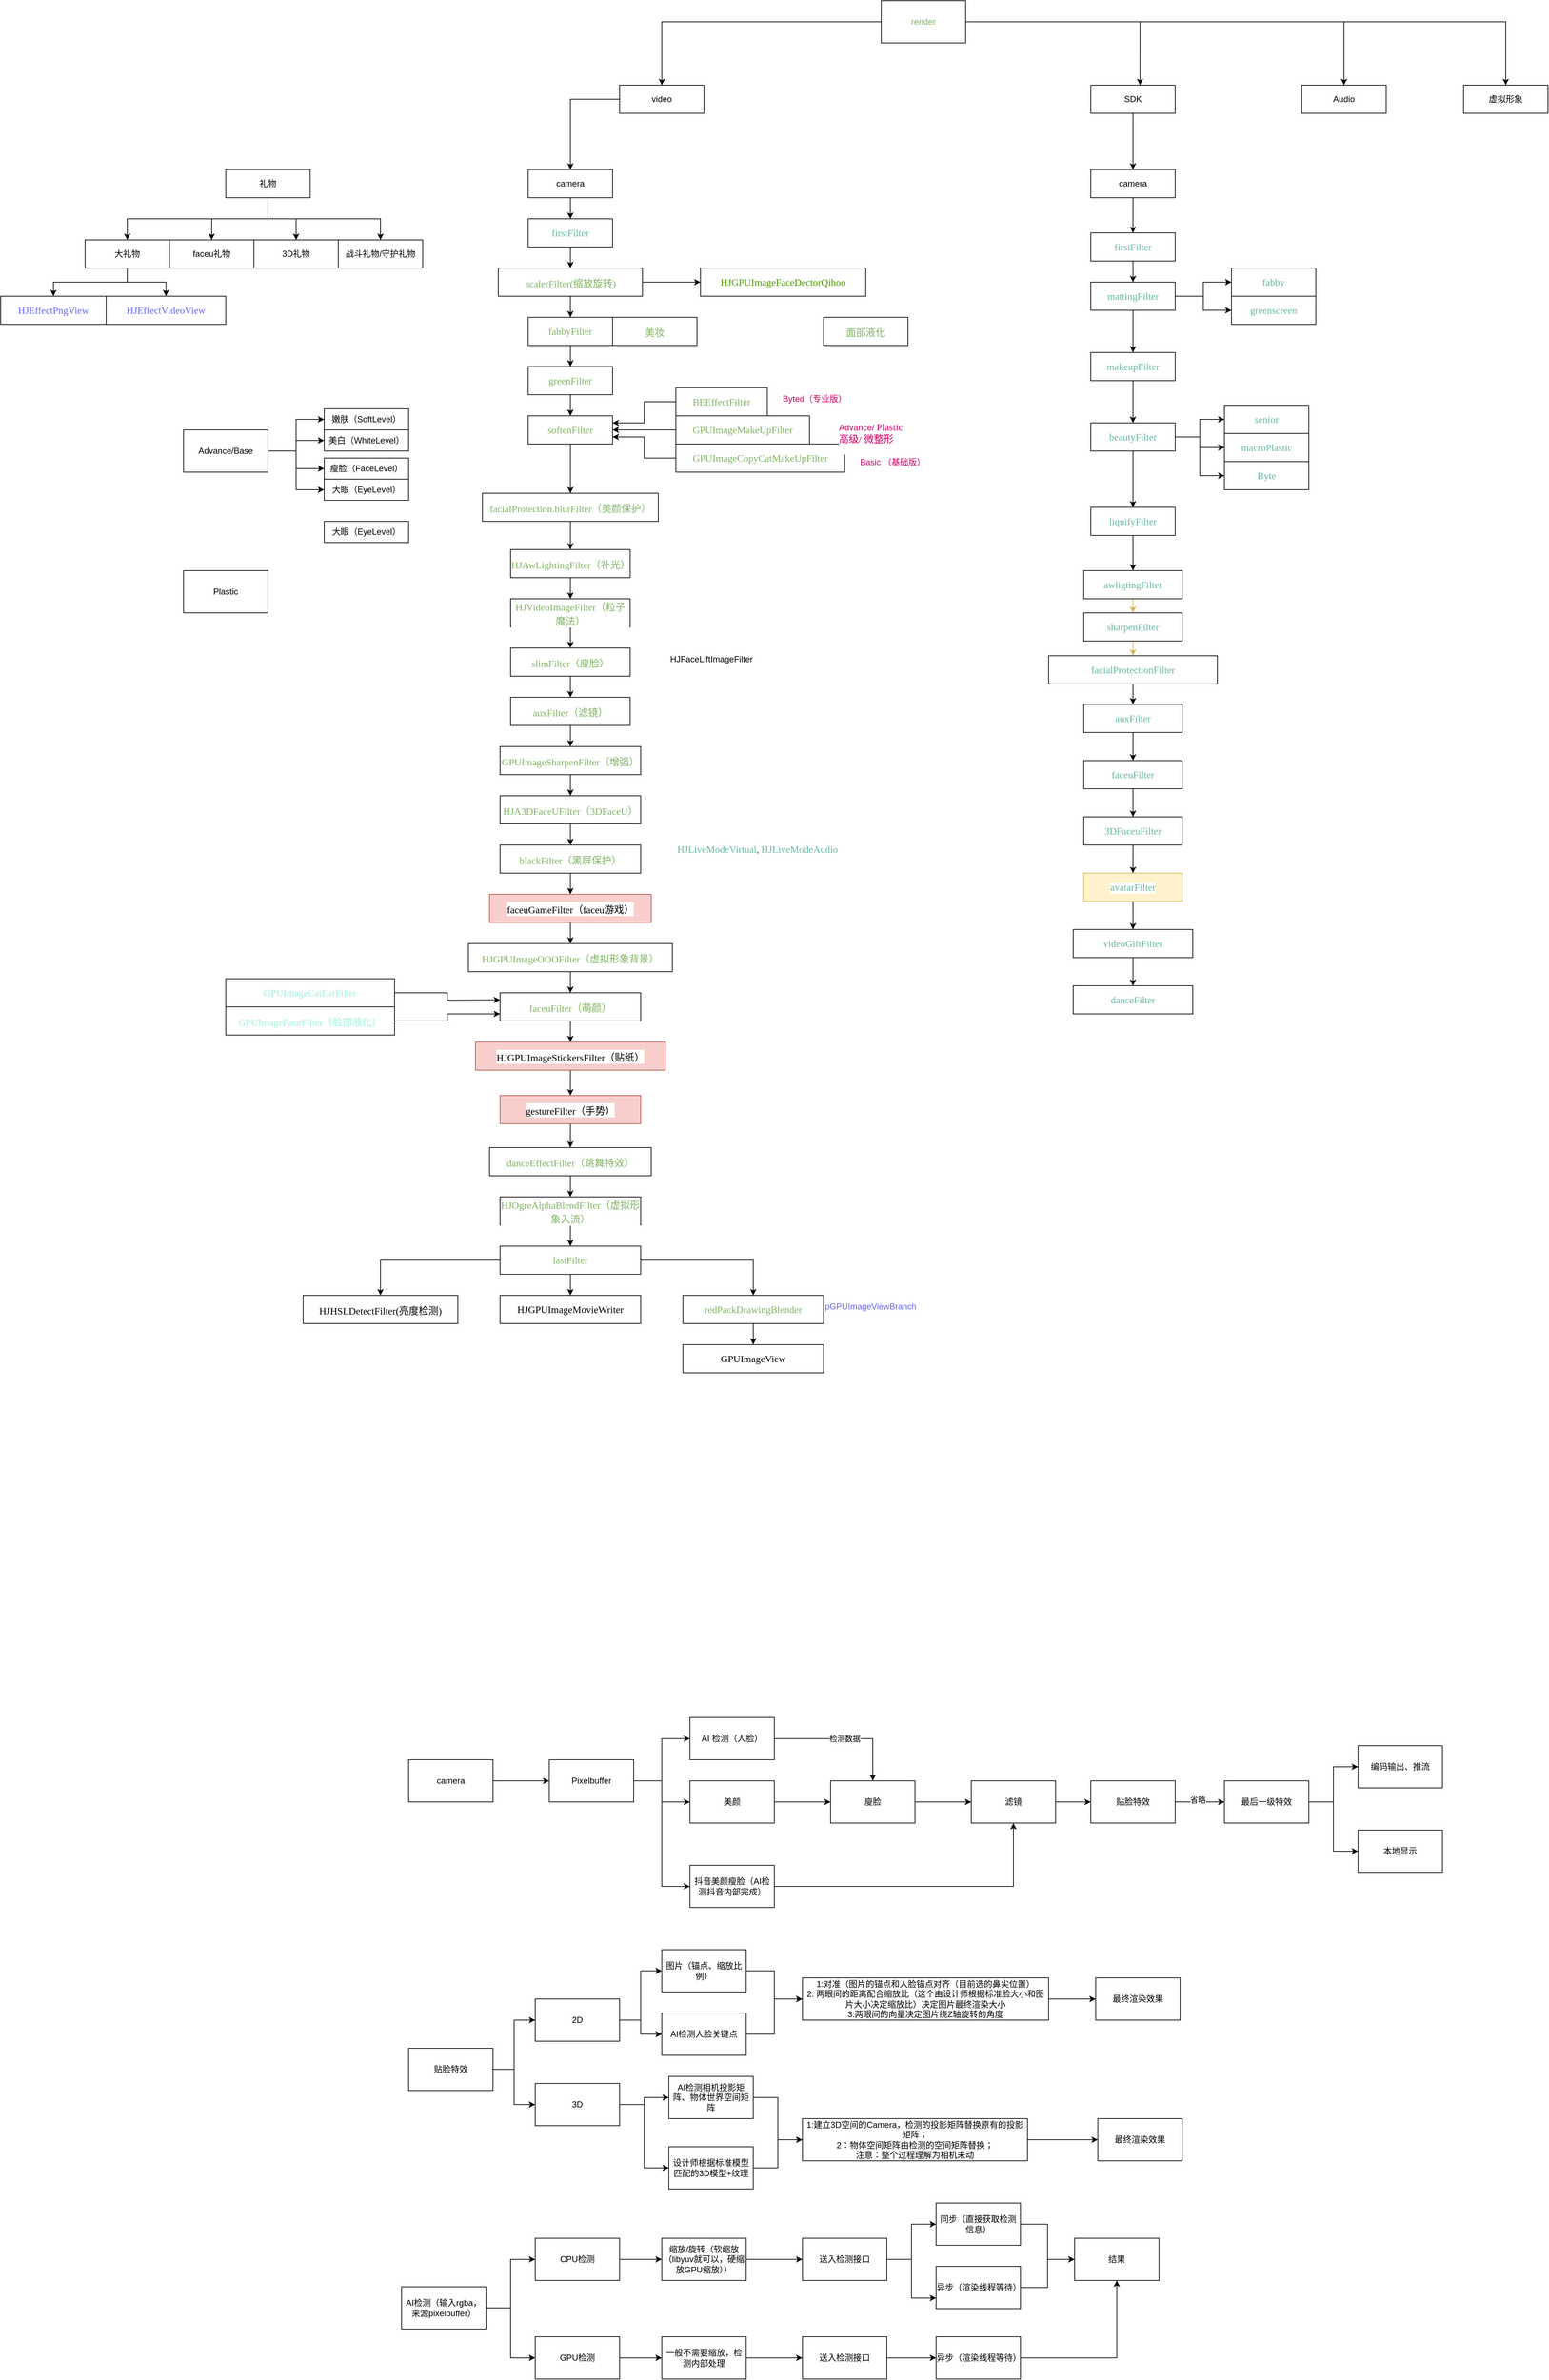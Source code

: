 <mxfile version="16.2.7" type="github">
  <diagram id="27NDo_zjwCtd7umy8Yeo" name="Page-1">
    <mxGraphModel dx="2125" dy="3179" grid="1" gridSize="10" guides="1" tooltips="1" connect="1" arrows="1" fold="1" page="1" pageScale="1" pageWidth="827" pageHeight="1169" math="0" shadow="0">
      <root>
        <mxCell id="0" />
        <mxCell id="1" parent="0" />
        <mxCell id="4zsLI_aO5ENCOFRUtOQV-5" value="" style="edgeStyle=orthogonalEdgeStyle;rounded=0;orthogonalLoop=1;jettySize=auto;html=1;" parent="1" source="4zsLI_aO5ENCOFRUtOQV-3" target="4zsLI_aO5ENCOFRUtOQV-4" edge="1">
          <mxGeometry relative="1" as="geometry" />
        </mxCell>
        <mxCell id="4zsLI_aO5ENCOFRUtOQV-3" value="camera" style="rounded=0;whiteSpace=wrap;html=1;" parent="1" vertex="1">
          <mxGeometry x="-120" y="360" width="120" height="60" as="geometry" />
        </mxCell>
        <mxCell id="4zsLI_aO5ENCOFRUtOQV-7" value="" style="edgeStyle=orthogonalEdgeStyle;rounded=0;orthogonalLoop=1;jettySize=auto;html=1;" parent="1" source="4zsLI_aO5ENCOFRUtOQV-4" target="4zsLI_aO5ENCOFRUtOQV-6" edge="1">
          <mxGeometry relative="1" as="geometry" />
        </mxCell>
        <mxCell id="4zsLI_aO5ENCOFRUtOQV-9" value="" style="edgeStyle=orthogonalEdgeStyle;rounded=0;orthogonalLoop=1;jettySize=auto;html=1;" parent="1" source="4zsLI_aO5ENCOFRUtOQV-4" target="4zsLI_aO5ENCOFRUtOQV-8" edge="1">
          <mxGeometry relative="1" as="geometry" />
        </mxCell>
        <mxCell id="4zsLI_aO5ENCOFRUtOQV-19" style="edgeStyle=orthogonalEdgeStyle;rounded=0;orthogonalLoop=1;jettySize=auto;html=1;entryX=0;entryY=0.5;entryDx=0;entryDy=0;" parent="1" source="4zsLI_aO5ENCOFRUtOQV-4" target="4zsLI_aO5ENCOFRUtOQV-18" edge="1">
          <mxGeometry relative="1" as="geometry" />
        </mxCell>
        <mxCell id="4zsLI_aO5ENCOFRUtOQV-4" value="Pixelbuffer" style="whiteSpace=wrap;html=1;rounded=0;" parent="1" vertex="1">
          <mxGeometry x="80" y="360" width="120" height="60" as="geometry" />
        </mxCell>
        <mxCell id="4zsLI_aO5ENCOFRUtOQV-12" value="检测数据" style="edgeStyle=orthogonalEdgeStyle;rounded=0;orthogonalLoop=1;jettySize=auto;html=1;" parent="1" source="4zsLI_aO5ENCOFRUtOQV-6" target="4zsLI_aO5ENCOFRUtOQV-10" edge="1">
          <mxGeometry relative="1" as="geometry" />
        </mxCell>
        <mxCell id="4zsLI_aO5ENCOFRUtOQV-6" value="AI 检测（人脸）" style="whiteSpace=wrap;html=1;rounded=0;" parent="1" vertex="1">
          <mxGeometry x="280" y="300" width="120" height="60" as="geometry" />
        </mxCell>
        <mxCell id="4zsLI_aO5ENCOFRUtOQV-11" value="" style="edgeStyle=orthogonalEdgeStyle;rounded=0;orthogonalLoop=1;jettySize=auto;html=1;" parent="1" source="4zsLI_aO5ENCOFRUtOQV-8" target="4zsLI_aO5ENCOFRUtOQV-10" edge="1">
          <mxGeometry relative="1" as="geometry" />
        </mxCell>
        <mxCell id="4zsLI_aO5ENCOFRUtOQV-8" value="美颜" style="whiteSpace=wrap;html=1;rounded=0;" parent="1" vertex="1">
          <mxGeometry x="280" y="390" width="120" height="60" as="geometry" />
        </mxCell>
        <mxCell id="4zsLI_aO5ENCOFRUtOQV-14" value="" style="edgeStyle=orthogonalEdgeStyle;rounded=0;orthogonalLoop=1;jettySize=auto;html=1;" parent="1" source="4zsLI_aO5ENCOFRUtOQV-10" target="4zsLI_aO5ENCOFRUtOQV-13" edge="1">
          <mxGeometry relative="1" as="geometry" />
        </mxCell>
        <mxCell id="4zsLI_aO5ENCOFRUtOQV-10" value="廋脸" style="whiteSpace=wrap;html=1;rounded=0;" parent="1" vertex="1">
          <mxGeometry x="480" y="390" width="120" height="60" as="geometry" />
        </mxCell>
        <mxCell id="4zsLI_aO5ENCOFRUtOQV-27" value="" style="edgeStyle=orthogonalEdgeStyle;rounded=0;orthogonalLoop=1;jettySize=auto;html=1;" parent="1" source="4zsLI_aO5ENCOFRUtOQV-13" target="4zsLI_aO5ENCOFRUtOQV-26" edge="1">
          <mxGeometry relative="1" as="geometry" />
        </mxCell>
        <mxCell id="4zsLI_aO5ENCOFRUtOQV-13" value="滤镜" style="whiteSpace=wrap;html=1;rounded=0;" parent="1" vertex="1">
          <mxGeometry x="680" y="390" width="120" height="60" as="geometry" />
        </mxCell>
        <mxCell id="4zsLI_aO5ENCOFRUtOQV-23" style="edgeStyle=orthogonalEdgeStyle;rounded=0;orthogonalLoop=1;jettySize=auto;html=1;entryX=0;entryY=0.5;entryDx=0;entryDy=0;" parent="1" source="4zsLI_aO5ENCOFRUtOQV-15" target="4zsLI_aO5ENCOFRUtOQV-22" edge="1">
          <mxGeometry relative="1" as="geometry" />
        </mxCell>
        <mxCell id="4zsLI_aO5ENCOFRUtOQV-25" style="edgeStyle=orthogonalEdgeStyle;rounded=0;orthogonalLoop=1;jettySize=auto;html=1;entryX=0;entryY=0.5;entryDx=0;entryDy=0;" parent="1" source="4zsLI_aO5ENCOFRUtOQV-15" target="4zsLI_aO5ENCOFRUtOQV-24" edge="1">
          <mxGeometry relative="1" as="geometry" />
        </mxCell>
        <mxCell id="4zsLI_aO5ENCOFRUtOQV-15" value="最后一级特效" style="rounded=0;whiteSpace=wrap;html=1;" parent="1" vertex="1">
          <mxGeometry x="1040" y="390" width="120" height="60" as="geometry" />
        </mxCell>
        <mxCell id="4zsLI_aO5ENCOFRUtOQV-20" style="edgeStyle=orthogonalEdgeStyle;rounded=0;orthogonalLoop=1;jettySize=auto;html=1;" parent="1" source="4zsLI_aO5ENCOFRUtOQV-18" target="4zsLI_aO5ENCOFRUtOQV-13" edge="1">
          <mxGeometry relative="1" as="geometry" />
        </mxCell>
        <mxCell id="4zsLI_aO5ENCOFRUtOQV-18" value="抖音美颜瘦脸（AI检测抖音内部完成）" style="rounded=0;whiteSpace=wrap;html=1;" parent="1" vertex="1">
          <mxGeometry x="280" y="510" width="120" height="60" as="geometry" />
        </mxCell>
        <mxCell id="4zsLI_aO5ENCOFRUtOQV-22" value="编码输出、推流" style="rounded=0;whiteSpace=wrap;html=1;" parent="1" vertex="1">
          <mxGeometry x="1230" y="340" width="120" height="60" as="geometry" />
        </mxCell>
        <mxCell id="4zsLI_aO5ENCOFRUtOQV-24" value="本地显示" style="rounded=0;whiteSpace=wrap;html=1;" parent="1" vertex="1">
          <mxGeometry x="1230" y="460" width="120" height="60" as="geometry" />
        </mxCell>
        <mxCell id="4zsLI_aO5ENCOFRUtOQV-28" value="" style="edgeStyle=orthogonalEdgeStyle;rounded=0;orthogonalLoop=1;jettySize=auto;html=1;" parent="1" source="4zsLI_aO5ENCOFRUtOQV-26" target="4zsLI_aO5ENCOFRUtOQV-15" edge="1">
          <mxGeometry relative="1" as="geometry" />
        </mxCell>
        <mxCell id="4zsLI_aO5ENCOFRUtOQV-54" value="省略" style="edgeLabel;html=1;align=center;verticalAlign=middle;resizable=0;points=[];" parent="4zsLI_aO5ENCOFRUtOQV-28" vertex="1" connectable="0">
          <mxGeometry x="-0.086" y="3" relative="1" as="geometry">
            <mxPoint as="offset" />
          </mxGeometry>
        </mxCell>
        <mxCell id="4zsLI_aO5ENCOFRUtOQV-26" value="贴脸特效" style="rounded=0;whiteSpace=wrap;html=1;" parent="1" vertex="1">
          <mxGeometry x="850" y="390" width="120" height="60" as="geometry" />
        </mxCell>
        <mxCell id="4zsLI_aO5ENCOFRUtOQV-32" style="edgeStyle=orthogonalEdgeStyle;rounded=0;orthogonalLoop=1;jettySize=auto;html=1;entryX=0;entryY=0.5;entryDx=0;entryDy=0;" parent="1" source="4zsLI_aO5ENCOFRUtOQV-29" target="4zsLI_aO5ENCOFRUtOQV-30" edge="1">
          <mxGeometry relative="1" as="geometry">
            <mxPoint x="40" y="730" as="targetPoint" />
            <Array as="points">
              <mxPoint x="30" y="800" />
              <mxPoint x="30" y="730" />
            </Array>
          </mxGeometry>
        </mxCell>
        <mxCell id="4zsLI_aO5ENCOFRUtOQV-33" style="edgeStyle=orthogonalEdgeStyle;rounded=0;orthogonalLoop=1;jettySize=auto;html=1;" parent="1" source="4zsLI_aO5ENCOFRUtOQV-29" target="4zsLI_aO5ENCOFRUtOQV-31" edge="1">
          <mxGeometry relative="1" as="geometry" />
        </mxCell>
        <mxCell id="4zsLI_aO5ENCOFRUtOQV-29" value="贴脸特效" style="rounded=0;whiteSpace=wrap;html=1;" parent="1" vertex="1">
          <mxGeometry x="-120" y="770" width="120" height="60" as="geometry" />
        </mxCell>
        <mxCell id="4zsLI_aO5ENCOFRUtOQV-36" style="edgeStyle=orthogonalEdgeStyle;rounded=0;orthogonalLoop=1;jettySize=auto;html=1;entryX=0;entryY=0.5;entryDx=0;entryDy=0;" parent="1" source="4zsLI_aO5ENCOFRUtOQV-30" target="4zsLI_aO5ENCOFRUtOQV-34" edge="1">
          <mxGeometry relative="1" as="geometry" />
        </mxCell>
        <mxCell id="4zsLI_aO5ENCOFRUtOQV-37" style="edgeStyle=orthogonalEdgeStyle;rounded=0;orthogonalLoop=1;jettySize=auto;html=1;" parent="1" source="4zsLI_aO5ENCOFRUtOQV-30" target="4zsLI_aO5ENCOFRUtOQV-35" edge="1">
          <mxGeometry relative="1" as="geometry" />
        </mxCell>
        <mxCell id="4zsLI_aO5ENCOFRUtOQV-30" value="2D" style="rounded=0;whiteSpace=wrap;html=1;" parent="1" vertex="1">
          <mxGeometry x="60" y="700" width="120" height="60" as="geometry" />
        </mxCell>
        <mxCell id="4zsLI_aO5ENCOFRUtOQV-44" style="edgeStyle=orthogonalEdgeStyle;rounded=0;orthogonalLoop=1;jettySize=auto;html=1;entryX=0;entryY=0.5;entryDx=0;entryDy=0;" parent="1" source="4zsLI_aO5ENCOFRUtOQV-31" target="4zsLI_aO5ENCOFRUtOQV-43" edge="1">
          <mxGeometry relative="1" as="geometry" />
        </mxCell>
        <mxCell id="4zsLI_aO5ENCOFRUtOQV-46" style="edgeStyle=orthogonalEdgeStyle;rounded=0;orthogonalLoop=1;jettySize=auto;html=1;entryX=0;entryY=0.5;entryDx=0;entryDy=0;" parent="1" source="4zsLI_aO5ENCOFRUtOQV-31" target="4zsLI_aO5ENCOFRUtOQV-45" edge="1">
          <mxGeometry relative="1" as="geometry" />
        </mxCell>
        <mxCell id="4zsLI_aO5ENCOFRUtOQV-31" value="3D" style="rounded=0;whiteSpace=wrap;html=1;" parent="1" vertex="1">
          <mxGeometry x="60" y="820" width="120" height="60" as="geometry" />
        </mxCell>
        <mxCell id="4zsLI_aO5ENCOFRUtOQV-39" style="edgeStyle=orthogonalEdgeStyle;rounded=0;orthogonalLoop=1;jettySize=auto;html=1;entryX=0;entryY=0.5;entryDx=0;entryDy=0;" parent="1" source="4zsLI_aO5ENCOFRUtOQV-34" target="4zsLI_aO5ENCOFRUtOQV-38" edge="1">
          <mxGeometry relative="1" as="geometry" />
        </mxCell>
        <mxCell id="4zsLI_aO5ENCOFRUtOQV-34" value="图片（锚点、缩放比例）" style="rounded=0;whiteSpace=wrap;html=1;" parent="1" vertex="1">
          <mxGeometry x="240" y="630" width="120" height="60" as="geometry" />
        </mxCell>
        <mxCell id="4zsLI_aO5ENCOFRUtOQV-40" style="edgeStyle=orthogonalEdgeStyle;rounded=0;orthogonalLoop=1;jettySize=auto;html=1;entryX=0;entryY=0.5;entryDx=0;entryDy=0;" parent="1" source="4zsLI_aO5ENCOFRUtOQV-35" target="4zsLI_aO5ENCOFRUtOQV-38" edge="1">
          <mxGeometry relative="1" as="geometry" />
        </mxCell>
        <mxCell id="4zsLI_aO5ENCOFRUtOQV-35" value="AI检测人脸关键点" style="rounded=0;whiteSpace=wrap;html=1;" parent="1" vertex="1">
          <mxGeometry x="240" y="720" width="120" height="60" as="geometry" />
        </mxCell>
        <mxCell id="4zsLI_aO5ENCOFRUtOQV-42" style="edgeStyle=orthogonalEdgeStyle;rounded=0;orthogonalLoop=1;jettySize=auto;html=1;entryX=0;entryY=0.5;entryDx=0;entryDy=0;" parent="1" source="4zsLI_aO5ENCOFRUtOQV-38" target="4zsLI_aO5ENCOFRUtOQV-41" edge="1">
          <mxGeometry relative="1" as="geometry" />
        </mxCell>
        <mxCell id="4zsLI_aO5ENCOFRUtOQV-38" value="1:对准（图片的锚点和人脸锚点对齐（目前选的鼻尖位置）&lt;br&gt;2: 两眼间的距离配合缩放比（这个由设计师根据标准脸大小和图片大小决定缩放比）决定图片最终渲染大小&lt;br&gt;3:两眼间的向量决定图片绕Z轴旋转的角度" style="rounded=0;whiteSpace=wrap;html=1;" parent="1" vertex="1">
          <mxGeometry x="440" y="670" width="350" height="60" as="geometry" />
        </mxCell>
        <mxCell id="4zsLI_aO5ENCOFRUtOQV-41" value="最终渲染效果" style="rounded=0;whiteSpace=wrap;html=1;" parent="1" vertex="1">
          <mxGeometry x="857" y="670" width="120" height="60" as="geometry" />
        </mxCell>
        <mxCell id="4zsLI_aO5ENCOFRUtOQV-48" style="edgeStyle=orthogonalEdgeStyle;rounded=0;orthogonalLoop=1;jettySize=auto;html=1;entryX=0;entryY=0.5;entryDx=0;entryDy=0;" parent="1" source="4zsLI_aO5ENCOFRUtOQV-43" target="4zsLI_aO5ENCOFRUtOQV-47" edge="1">
          <mxGeometry relative="1" as="geometry" />
        </mxCell>
        <mxCell id="4zsLI_aO5ENCOFRUtOQV-43" value="AI检测相机投影矩阵、物体世界空间矩阵" style="rounded=0;whiteSpace=wrap;html=1;" parent="1" vertex="1">
          <mxGeometry x="250" y="810" width="120" height="60" as="geometry" />
        </mxCell>
        <mxCell id="4zsLI_aO5ENCOFRUtOQV-49" style="edgeStyle=orthogonalEdgeStyle;rounded=0;orthogonalLoop=1;jettySize=auto;html=1;" parent="1" source="4zsLI_aO5ENCOFRUtOQV-45" target="4zsLI_aO5ENCOFRUtOQV-47" edge="1">
          <mxGeometry relative="1" as="geometry" />
        </mxCell>
        <mxCell id="4zsLI_aO5ENCOFRUtOQV-45" value="设计师根据标准模型匹配的3D模型+纹理" style="rounded=0;whiteSpace=wrap;html=1;" parent="1" vertex="1">
          <mxGeometry x="250" y="910" width="120" height="60" as="geometry" />
        </mxCell>
        <mxCell id="4zsLI_aO5ENCOFRUtOQV-53" style="edgeStyle=orthogonalEdgeStyle;rounded=0;orthogonalLoop=1;jettySize=auto;html=1;" parent="1" source="4zsLI_aO5ENCOFRUtOQV-47" target="4zsLI_aO5ENCOFRUtOQV-52" edge="1">
          <mxGeometry relative="1" as="geometry" />
        </mxCell>
        <mxCell id="4zsLI_aO5ENCOFRUtOQV-47" value="1:建立3D空间的Camera，检测的投影矩阵替换原有的投影矩阵；&lt;br&gt;2：物体空间矩阵由检测的空间矩阵替换；&lt;br&gt;注意：整个过程理解为相机未动" style="rounded=0;whiteSpace=wrap;html=1;" parent="1" vertex="1">
          <mxGeometry x="440" y="870" width="320" height="60" as="geometry" />
        </mxCell>
        <mxCell id="4zsLI_aO5ENCOFRUtOQV-52" value="&lt;span&gt;最终渲染效果&lt;/span&gt;" style="rounded=0;whiteSpace=wrap;html=1;" parent="1" vertex="1">
          <mxGeometry x="860" y="870" width="120" height="60" as="geometry" />
        </mxCell>
        <mxCell id="4zsLI_aO5ENCOFRUtOQV-58" style="edgeStyle=orthogonalEdgeStyle;rounded=0;orthogonalLoop=1;jettySize=auto;html=1;entryX=0;entryY=0.5;entryDx=0;entryDy=0;" parent="1" source="4zsLI_aO5ENCOFRUtOQV-55" target="4zsLI_aO5ENCOFRUtOQV-56" edge="1">
          <mxGeometry relative="1" as="geometry" />
        </mxCell>
        <mxCell id="4zsLI_aO5ENCOFRUtOQV-59" style="edgeStyle=orthogonalEdgeStyle;rounded=0;orthogonalLoop=1;jettySize=auto;html=1;entryX=0;entryY=0.5;entryDx=0;entryDy=0;" parent="1" source="4zsLI_aO5ENCOFRUtOQV-55" target="4zsLI_aO5ENCOFRUtOQV-57" edge="1">
          <mxGeometry relative="1" as="geometry" />
        </mxCell>
        <mxCell id="4zsLI_aO5ENCOFRUtOQV-55" value="AI检测（输入rgba，来源pixelbuffer）" style="rounded=0;whiteSpace=wrap;html=1;" parent="1" vertex="1">
          <mxGeometry x="-130" y="1109" width="120" height="60" as="geometry" />
        </mxCell>
        <mxCell id="4zsLI_aO5ENCOFRUtOQV-62" style="edgeStyle=orthogonalEdgeStyle;rounded=0;orthogonalLoop=1;jettySize=auto;html=1;entryX=0;entryY=0.5;entryDx=0;entryDy=0;" parent="1" source="4zsLI_aO5ENCOFRUtOQV-56" target="4zsLI_aO5ENCOFRUtOQV-60" edge="1">
          <mxGeometry relative="1" as="geometry" />
        </mxCell>
        <mxCell id="4zsLI_aO5ENCOFRUtOQV-56" value="CPU检测" style="rounded=0;whiteSpace=wrap;html=1;" parent="1" vertex="1">
          <mxGeometry x="60" y="1040" width="120" height="60" as="geometry" />
        </mxCell>
        <mxCell id="4zsLI_aO5ENCOFRUtOQV-72" style="edgeStyle=orthogonalEdgeStyle;rounded=0;orthogonalLoop=1;jettySize=auto;html=1;entryX=0;entryY=0.5;entryDx=0;entryDy=0;" parent="1" source="4zsLI_aO5ENCOFRUtOQV-57" target="4zsLI_aO5ENCOFRUtOQV-71" edge="1">
          <mxGeometry relative="1" as="geometry" />
        </mxCell>
        <mxCell id="4zsLI_aO5ENCOFRUtOQV-57" value="GPU检测" style="rounded=0;whiteSpace=wrap;html=1;" parent="1" vertex="1">
          <mxGeometry x="60" y="1180" width="120" height="60" as="geometry" />
        </mxCell>
        <mxCell id="4zsLI_aO5ENCOFRUtOQV-63" style="edgeStyle=orthogonalEdgeStyle;rounded=0;orthogonalLoop=1;jettySize=auto;html=1;" parent="1" source="4zsLI_aO5ENCOFRUtOQV-60" target="4zsLI_aO5ENCOFRUtOQV-61" edge="1">
          <mxGeometry relative="1" as="geometry" />
        </mxCell>
        <mxCell id="4zsLI_aO5ENCOFRUtOQV-60" value="缩放/旋转（软缩放（libyuv就可以，硬缩放GPU缩放））" style="rounded=0;whiteSpace=wrap;html=1;" parent="1" vertex="1">
          <mxGeometry x="240" y="1040" width="120" height="60" as="geometry" />
        </mxCell>
        <mxCell id="4zsLI_aO5ENCOFRUtOQV-66" style="edgeStyle=orthogonalEdgeStyle;rounded=0;orthogonalLoop=1;jettySize=auto;html=1;entryX=0;entryY=0.5;entryDx=0;entryDy=0;" parent="1" source="4zsLI_aO5ENCOFRUtOQV-61" target="4zsLI_aO5ENCOFRUtOQV-64" edge="1">
          <mxGeometry relative="1" as="geometry" />
        </mxCell>
        <mxCell id="4zsLI_aO5ENCOFRUtOQV-67" style="edgeStyle=orthogonalEdgeStyle;rounded=0;orthogonalLoop=1;jettySize=auto;html=1;entryX=0;entryY=0.75;entryDx=0;entryDy=0;" parent="1" source="4zsLI_aO5ENCOFRUtOQV-61" target="4zsLI_aO5ENCOFRUtOQV-65" edge="1">
          <mxGeometry relative="1" as="geometry" />
        </mxCell>
        <mxCell id="4zsLI_aO5ENCOFRUtOQV-61" value="送入检测接口" style="rounded=0;whiteSpace=wrap;html=1;" parent="1" vertex="1">
          <mxGeometry x="440" y="1040" width="120" height="60" as="geometry" />
        </mxCell>
        <mxCell id="4zsLI_aO5ENCOFRUtOQV-69" style="edgeStyle=orthogonalEdgeStyle;rounded=0;orthogonalLoop=1;jettySize=auto;html=1;" parent="1" source="4zsLI_aO5ENCOFRUtOQV-64" target="4zsLI_aO5ENCOFRUtOQV-68" edge="1">
          <mxGeometry relative="1" as="geometry" />
        </mxCell>
        <mxCell id="4zsLI_aO5ENCOFRUtOQV-64" value="同步（直接获取检测信息）" style="rounded=0;whiteSpace=wrap;html=1;" parent="1" vertex="1">
          <mxGeometry x="630" y="990" width="120" height="60" as="geometry" />
        </mxCell>
        <mxCell id="4zsLI_aO5ENCOFRUtOQV-70" style="edgeStyle=orthogonalEdgeStyle;rounded=0;orthogonalLoop=1;jettySize=auto;html=1;" parent="1" source="4zsLI_aO5ENCOFRUtOQV-65" target="4zsLI_aO5ENCOFRUtOQV-68" edge="1">
          <mxGeometry relative="1" as="geometry" />
        </mxCell>
        <mxCell id="4zsLI_aO5ENCOFRUtOQV-65" value="异步（渲染线程等待）" style="rounded=0;whiteSpace=wrap;html=1;" parent="1" vertex="1">
          <mxGeometry x="630" y="1080" width="120" height="60" as="geometry" />
        </mxCell>
        <mxCell id="4zsLI_aO5ENCOFRUtOQV-68" value="结果" style="rounded=0;whiteSpace=wrap;html=1;" parent="1" vertex="1">
          <mxGeometry x="827" y="1040" width="120" height="60" as="geometry" />
        </mxCell>
        <mxCell id="4zsLI_aO5ENCOFRUtOQV-74" value="" style="edgeStyle=orthogonalEdgeStyle;rounded=0;orthogonalLoop=1;jettySize=auto;html=1;" parent="1" source="4zsLI_aO5ENCOFRUtOQV-71" target="4zsLI_aO5ENCOFRUtOQV-73" edge="1">
          <mxGeometry relative="1" as="geometry" />
        </mxCell>
        <mxCell id="4zsLI_aO5ENCOFRUtOQV-71" value="一般不需要缩放，检测内部处理" style="rounded=0;whiteSpace=wrap;html=1;" parent="1" vertex="1">
          <mxGeometry x="240" y="1180" width="120" height="60" as="geometry" />
        </mxCell>
        <mxCell id="4zsLI_aO5ENCOFRUtOQV-76" style="edgeStyle=orthogonalEdgeStyle;rounded=0;orthogonalLoop=1;jettySize=auto;html=1;" parent="1" source="4zsLI_aO5ENCOFRUtOQV-73" target="4zsLI_aO5ENCOFRUtOQV-75" edge="1">
          <mxGeometry relative="1" as="geometry" />
        </mxCell>
        <mxCell id="4zsLI_aO5ENCOFRUtOQV-73" value="&lt;span&gt;送入检测接口&lt;/span&gt;" style="rounded=0;whiteSpace=wrap;html=1;" parent="1" vertex="1">
          <mxGeometry x="440" y="1180" width="120" height="60" as="geometry" />
        </mxCell>
        <mxCell id="4zsLI_aO5ENCOFRUtOQV-77" style="edgeStyle=orthogonalEdgeStyle;rounded=0;orthogonalLoop=1;jettySize=auto;html=1;entryX=0.5;entryY=1;entryDx=0;entryDy=0;" parent="1" source="4zsLI_aO5ENCOFRUtOQV-75" target="4zsLI_aO5ENCOFRUtOQV-68" edge="1">
          <mxGeometry relative="1" as="geometry" />
        </mxCell>
        <mxCell id="4zsLI_aO5ENCOFRUtOQV-75" value="异步（渲染线程等待）" style="rounded=0;whiteSpace=wrap;html=1;" parent="1" vertex="1">
          <mxGeometry x="630" y="1180" width="120" height="60" as="geometry" />
        </mxCell>
        <mxCell id="wmRSeHbch6fbLW026FCW-3" value="" style="edgeStyle=orthogonalEdgeStyle;rounded=0;orthogonalLoop=1;jettySize=auto;html=1;" parent="1" source="wmRSeHbch6fbLW026FCW-1" target="wmRSeHbch6fbLW026FCW-2" edge="1">
          <mxGeometry relative="1" as="geometry" />
        </mxCell>
        <mxCell id="wmRSeHbch6fbLW026FCW-1" value="camera" style="rounded=0;whiteSpace=wrap;html=1;" parent="1" vertex="1">
          <mxGeometry x="50" y="-1900" width="120" height="40" as="geometry" />
        </mxCell>
        <mxCell id="wmRSeHbch6fbLW026FCW-5" value="" style="edgeStyle=orthogonalEdgeStyle;rounded=0;orthogonalLoop=1;jettySize=auto;html=1;" parent="1" source="wmRSeHbch6fbLW026FCW-2" target="wmRSeHbch6fbLW026FCW-4" edge="1">
          <mxGeometry relative="1" as="geometry" />
        </mxCell>
        <mxCell id="wmRSeHbch6fbLW026FCW-2" value="&lt;p class=&quot;p1&quot; style=&quot;margin: 0px; font-stretch: normal; font-size: 14px; line-height: normal; font-family: menlo; color: rgb(103, 183, 164);&quot;&gt;firstFilter&lt;/p&gt;" style="rounded=0;whiteSpace=wrap;html=1;labelBackgroundColor=#FFFFFF;" parent="1" vertex="1">
          <mxGeometry x="50" y="-1830" width="120" height="40" as="geometry" />
        </mxCell>
        <mxCell id="wmRSeHbch6fbLW026FCW-7" value="" style="edgeStyle=orthogonalEdgeStyle;rounded=0;orthogonalLoop=1;jettySize=auto;html=1;" parent="1" source="wmRSeHbch6fbLW026FCW-4" target="wmRSeHbch6fbLW026FCW-6" edge="1">
          <mxGeometry relative="1" as="geometry" />
        </mxCell>
        <mxCell id="wmRSeHbch6fbLW026FCW-100" value="" style="edgeStyle=orthogonalEdgeStyle;rounded=0;orthogonalLoop=1;jettySize=auto;html=1;fontColor=#6666FF;" parent="1" source="wmRSeHbch6fbLW026FCW-4" target="wmRSeHbch6fbLW026FCW-99" edge="1">
          <mxGeometry relative="1" as="geometry" />
        </mxCell>
        <mxCell id="wmRSeHbch6fbLW026FCW-4" value="&lt;p class=&quot;p1&quot; style=&quot;margin: 0px; font-stretch: normal; font-size: 14px; line-height: normal; font-family: menlo;&quot;&gt;scalerFilter(缩放旋转)&lt;/p&gt;" style="rounded=0;whiteSpace=wrap;html=1;labelBackgroundColor=#FFFFFF;fontColor=#82B366;" parent="1" vertex="1">
          <mxGeometry x="7.5" y="-1760" width="205" height="40" as="geometry" />
        </mxCell>
        <mxCell id="wmRSeHbch6fbLW026FCW-9" value="" style="edgeStyle=orthogonalEdgeStyle;rounded=0;orthogonalLoop=1;jettySize=auto;html=1;" parent="1" source="wmRSeHbch6fbLW026FCW-6" target="wmRSeHbch6fbLW026FCW-8" edge="1">
          <mxGeometry relative="1" as="geometry" />
        </mxCell>
        <mxCell id="wmRSeHbch6fbLW026FCW-6" value="&lt;p class=&quot;p1&quot; style=&quot;margin: 0px; font-stretch: normal; font-size: 14px; line-height: normal; font-family: menlo;&quot;&gt;fabbyFilter&lt;/p&gt;" style="rounded=0;whiteSpace=wrap;html=1;labelBackgroundColor=#FFFFFF;fontColor=#82B366;" parent="1" vertex="1">
          <mxGeometry x="50" y="-1690" width="120" height="40" as="geometry" />
        </mxCell>
        <mxCell id="wmRSeHbch6fbLW026FCW-11" value="" style="edgeStyle=orthogonalEdgeStyle;rounded=0;orthogonalLoop=1;jettySize=auto;html=1;" parent="1" source="wmRSeHbch6fbLW026FCW-8" target="wmRSeHbch6fbLW026FCW-10" edge="1">
          <mxGeometry relative="1" as="geometry" />
        </mxCell>
        <mxCell id="wmRSeHbch6fbLW026FCW-8" value="&lt;p class=&quot;p1&quot; style=&quot;margin: 0px; font-stretch: normal; font-size: 14px; line-height: normal; font-family: menlo;&quot;&gt;greenFilter&lt;/p&gt;" style="rounded=0;whiteSpace=wrap;html=1;labelBackgroundColor=#FFFFFF;fontColor=#82B366;" parent="1" vertex="1">
          <mxGeometry x="50" y="-1620" width="120" height="40" as="geometry" />
        </mxCell>
        <mxCell id="wmRSeHbch6fbLW026FCW-13" value="" style="edgeStyle=orthogonalEdgeStyle;rounded=0;orthogonalLoop=1;jettySize=auto;html=1;" parent="1" source="wmRSeHbch6fbLW026FCW-10" target="wmRSeHbch6fbLW026FCW-12" edge="1">
          <mxGeometry relative="1" as="geometry" />
        </mxCell>
        <mxCell id="wmRSeHbch6fbLW026FCW-10" value="&lt;p class=&quot;p1&quot; style=&quot;margin: 0px; font-stretch: normal; font-size: 14px; line-height: normal; font-family: menlo;&quot;&gt;softenFilter&lt;/p&gt;" style="rounded=0;whiteSpace=wrap;html=1;labelBackgroundColor=#FFFFFF;fontColor=#82B366;" parent="1" vertex="1">
          <mxGeometry x="50" y="-1550" width="120" height="40" as="geometry" />
        </mxCell>
        <mxCell id="wmRSeHbch6fbLW026FCW-24" value="" style="edgeStyle=orthogonalEdgeStyle;rounded=0;orthogonalLoop=1;jettySize=auto;html=1;" parent="1" source="wmRSeHbch6fbLW026FCW-12" target="wmRSeHbch6fbLW026FCW-23" edge="1">
          <mxGeometry relative="1" as="geometry" />
        </mxCell>
        <mxCell id="wmRSeHbch6fbLW026FCW-12" value="&lt;p class=&quot;p1&quot; style=&quot;margin: 0px; font-stretch: normal; font-size: 14px; line-height: normal; font-family: menlo;&quot;&gt;facialProtection&lt;span class=&quot;s1&quot; style=&quot;&quot;&gt;.&lt;/span&gt;blurFilter（美颜保护）&lt;/p&gt;" style="rounded=0;whiteSpace=wrap;html=1;labelBackgroundColor=#FFFFFF;fontColor=#82B366;" parent="1" vertex="1">
          <mxGeometry x="-15" y="-1440" width="250" height="40" as="geometry" />
        </mxCell>
        <mxCell id="wmRSeHbch6fbLW026FCW-15" style="edgeStyle=orthogonalEdgeStyle;rounded=0;orthogonalLoop=1;jettySize=auto;html=1;entryX=1;entryY=0.25;entryDx=0;entryDy=0;" parent="1" source="wmRSeHbch6fbLW026FCW-14" target="wmRSeHbch6fbLW026FCW-10" edge="1">
          <mxGeometry relative="1" as="geometry" />
        </mxCell>
        <mxCell id="wmRSeHbch6fbLW026FCW-14" value="&lt;p class=&quot;p1&quot; style=&quot;margin: 0px; font-stretch: normal; font-size: 14px; line-height: normal; font-family: menlo;&quot;&gt;BEEffectFilter&lt;/p&gt;" style="rounded=0;whiteSpace=wrap;html=1;labelBackgroundColor=#FFFFFF;fontColor=#82B366;" parent="1" vertex="1">
          <mxGeometry x="260" y="-1590" width="130" height="40" as="geometry" />
        </mxCell>
        <mxCell id="wmRSeHbch6fbLW026FCW-17" style="edgeStyle=orthogonalEdgeStyle;rounded=0;orthogonalLoop=1;jettySize=auto;html=1;entryX=1;entryY=0.5;entryDx=0;entryDy=0;" parent="1" source="wmRSeHbch6fbLW026FCW-16" target="wmRSeHbch6fbLW026FCW-10" edge="1">
          <mxGeometry relative="1" as="geometry" />
        </mxCell>
        <mxCell id="wmRSeHbch6fbLW026FCW-16" value="&lt;p class=&quot;p1&quot; style=&quot;margin: 0px; font-stretch: normal; font-size: 14px; line-height: normal; font-family: menlo;&quot;&gt;GPUImageMakeUpFilter&lt;/p&gt;" style="rounded=0;whiteSpace=wrap;html=1;labelBackgroundColor=#FFFFFF;fontColor=#82B366;" parent="1" vertex="1">
          <mxGeometry x="260" y="-1550" width="190" height="40" as="geometry" />
        </mxCell>
        <mxCell id="wmRSeHbch6fbLW026FCW-19" style="edgeStyle=orthogonalEdgeStyle;rounded=0;orthogonalLoop=1;jettySize=auto;html=1;entryX=1;entryY=0.75;entryDx=0;entryDy=0;" parent="1" source="wmRSeHbch6fbLW026FCW-18" target="wmRSeHbch6fbLW026FCW-10" edge="1">
          <mxGeometry relative="1" as="geometry" />
        </mxCell>
        <mxCell id="wmRSeHbch6fbLW026FCW-18" value="&lt;p class=&quot;p1&quot; style=&quot;margin: 0px; font-stretch: normal; font-size: 14px; line-height: normal; font-family: menlo;&quot;&gt;GPUImageCopyCatMakeUpFilter&lt;/p&gt;" style="rounded=0;whiteSpace=wrap;html=1;labelBackgroundColor=#FFFFFF;fontColor=#82B366;" parent="1" vertex="1">
          <mxGeometry x="260" y="-1510" width="240" height="40" as="geometry" />
        </mxCell>
        <mxCell id="wmRSeHbch6fbLW026FCW-20" value="&lt;p class=&quot;p1&quot;&gt;Advance/&amp;nbsp;&lt;span style=&quot;font-family: &amp;#34;menlo&amp;#34; ; font-size: 14px&quot;&gt;Plastic 高级/ 微整形&lt;/span&gt;&lt;/p&gt;" style="text;whiteSpace=wrap;html=1;labelBackgroundColor=#FFFFFF;fontColor=#CC0066;" parent="1" vertex="1">
          <mxGeometry x="490" y="-1560" width="110" height="50" as="geometry" />
        </mxCell>
        <mxCell id="wmRSeHbch6fbLW026FCW-21" value="&lt;p class=&quot;p1&quot;&gt;Byted（专业版）&lt;/p&gt;" style="text;whiteSpace=wrap;html=1;fontColor=#CC0066;" parent="1" vertex="1">
          <mxGeometry x="410" y="-1600" width="100" height="50" as="geometry" />
        </mxCell>
        <mxCell id="wmRSeHbch6fbLW026FCW-22" value="&lt;p class=&quot;p1&quot;&gt;Basic （基础版）&lt;/p&gt;" style="text;whiteSpace=wrap;html=1;fontColor=#CC0066;" parent="1" vertex="1">
          <mxGeometry x="520" y="-1510" width="110" height="50" as="geometry" />
        </mxCell>
        <mxCell id="wmRSeHbch6fbLW026FCW-26" value="" style="edgeStyle=orthogonalEdgeStyle;rounded=0;orthogonalLoop=1;jettySize=auto;html=1;" parent="1" source="wmRSeHbch6fbLW026FCW-23" target="wmRSeHbch6fbLW026FCW-25" edge="1">
          <mxGeometry relative="1" as="geometry" />
        </mxCell>
        <mxCell id="wmRSeHbch6fbLW026FCW-23" value="&lt;p class=&quot;p1&quot; style=&quot;margin: 0px; font-stretch: normal; font-size: 14px; line-height: normal; font-family: menlo;&quot;&gt;HJAwLightingFilter（补光）&lt;/p&gt;" style="rounded=0;whiteSpace=wrap;html=1;labelBackgroundColor=#FFFFFF;fontColor=#82B366;" parent="1" vertex="1">
          <mxGeometry x="25" y="-1360" width="170" height="40" as="geometry" />
        </mxCell>
        <mxCell id="wmRSeHbch6fbLW026FCW-28" value="" style="edgeStyle=orthogonalEdgeStyle;rounded=0;orthogonalLoop=1;jettySize=auto;html=1;" parent="1" source="wmRSeHbch6fbLW026FCW-25" target="wmRSeHbch6fbLW026FCW-27" edge="1">
          <mxGeometry relative="1" as="geometry" />
        </mxCell>
        <mxCell id="wmRSeHbch6fbLW026FCW-25" value="&lt;p class=&quot;p1&quot; style=&quot;margin: 0px; font-stretch: normal; font-size: 14px; line-height: normal; font-family: menlo;&quot;&gt;HJVideoImageFilter（粒子魔法）&lt;/p&gt;" style="rounded=0;whiteSpace=wrap;html=1;labelBackgroundColor=#FFFFFF;fontColor=#82B366;" parent="1" vertex="1">
          <mxGeometry x="25" y="-1290" width="170" height="40" as="geometry" />
        </mxCell>
        <mxCell id="wmRSeHbch6fbLW026FCW-31" value="" style="edgeStyle=orthogonalEdgeStyle;rounded=0;orthogonalLoop=1;jettySize=auto;html=1;" parent="1" source="wmRSeHbch6fbLW026FCW-27" target="wmRSeHbch6fbLW026FCW-30" edge="1">
          <mxGeometry relative="1" as="geometry" />
        </mxCell>
        <mxCell id="wmRSeHbch6fbLW026FCW-27" value="&lt;p class=&quot;p1&quot; style=&quot;margin: 0px; font-stretch: normal; font-size: 14px; line-height: normal; font-family: menlo;&quot;&gt;slimFilter（廋脸）&lt;/p&gt;" style="rounded=0;whiteSpace=wrap;html=1;labelBackgroundColor=#FFFFFF;fontColor=#82B366;" parent="1" vertex="1">
          <mxGeometry x="25" y="-1220" width="170" height="40" as="geometry" />
        </mxCell>
        <mxCell id="wmRSeHbch6fbLW026FCW-29" value="&lt;p class=&quot;p1&quot;&gt;HJFaceLiftImageFilter&lt;/p&gt;" style="text;whiteSpace=wrap;html=1;" parent="1" vertex="1">
          <mxGeometry x="250" y="-1230" width="140" height="50" as="geometry" />
        </mxCell>
        <mxCell id="wmRSeHbch6fbLW026FCW-33" value="" style="edgeStyle=orthogonalEdgeStyle;rounded=0;orthogonalLoop=1;jettySize=auto;html=1;" parent="1" source="wmRSeHbch6fbLW026FCW-30" target="wmRSeHbch6fbLW026FCW-32" edge="1">
          <mxGeometry relative="1" as="geometry" />
        </mxCell>
        <mxCell id="wmRSeHbch6fbLW026FCW-30" value="&lt;p class=&quot;p1&quot; style=&quot;margin: 0px; font-stretch: normal; font-size: 14px; line-height: normal; font-family: menlo;&quot;&gt;auxFilter（滤镜）&lt;/p&gt;" style="rounded=0;whiteSpace=wrap;html=1;labelBackgroundColor=#FFFFFF;fontColor=#82B366;" parent="1" vertex="1">
          <mxGeometry x="25" y="-1150" width="170" height="40" as="geometry" />
        </mxCell>
        <mxCell id="wmRSeHbch6fbLW026FCW-35" value="" style="edgeStyle=orthogonalEdgeStyle;rounded=0;orthogonalLoop=1;jettySize=auto;html=1;" parent="1" source="wmRSeHbch6fbLW026FCW-32" target="wmRSeHbch6fbLW026FCW-34" edge="1">
          <mxGeometry relative="1" as="geometry" />
        </mxCell>
        <mxCell id="wmRSeHbch6fbLW026FCW-32" value="&lt;p class=&quot;p1&quot; style=&quot;margin: 0px; font-stretch: normal; font-size: 14px; line-height: normal; font-family: menlo;&quot;&gt;GPUImageSharpenFilter（增强）&lt;/p&gt;" style="rounded=0;whiteSpace=wrap;html=1;labelBackgroundColor=#FFFFFF;fontColor=#82B366;" parent="1" vertex="1">
          <mxGeometry x="10" y="-1080" width="200" height="40" as="geometry" />
        </mxCell>
        <mxCell id="wmRSeHbch6fbLW026FCW-37" value="" style="edgeStyle=orthogonalEdgeStyle;rounded=0;orthogonalLoop=1;jettySize=auto;html=1;" parent="1" source="wmRSeHbch6fbLW026FCW-34" target="wmRSeHbch6fbLW026FCW-36" edge="1">
          <mxGeometry relative="1" as="geometry" />
        </mxCell>
        <mxCell id="wmRSeHbch6fbLW026FCW-34" value="&lt;p class=&quot;p1&quot; style=&quot;margin: 0px; font-stretch: normal; font-size: 14px; line-height: normal; font-family: menlo;&quot;&gt;HJA3DFaceUFilter（3DFaceU）&lt;/p&gt;" style="rounded=0;whiteSpace=wrap;html=1;labelBackgroundColor=#FFFFFF;fontColor=#82B366;" parent="1" vertex="1">
          <mxGeometry x="10" y="-1010" width="200" height="40" as="geometry" />
        </mxCell>
        <mxCell id="wmRSeHbch6fbLW026FCW-40" value="" style="edgeStyle=orthogonalEdgeStyle;rounded=0;orthogonalLoop=1;jettySize=auto;html=1;" parent="1" source="wmRSeHbch6fbLW026FCW-36" target="wmRSeHbch6fbLW026FCW-39" edge="1">
          <mxGeometry relative="1" as="geometry" />
        </mxCell>
        <mxCell id="wmRSeHbch6fbLW026FCW-36" value="&lt;p class=&quot;p1&quot; style=&quot;margin: 0px ; font-stretch: normal ; font-size: 14px ; line-height: normal ; font-family: &amp;#34;menlo&amp;#34;&quot;&gt;blackFilter（黑屏保护）&lt;/p&gt;" style="rounded=0;whiteSpace=wrap;html=1;labelBackgroundColor=#FFFFFF;fontColor=#82B366;" parent="1" vertex="1">
          <mxGeometry x="10" y="-940" width="200" height="40" as="geometry" />
        </mxCell>
        <mxCell id="wmRSeHbch6fbLW026FCW-38" value="&lt;p class=&quot;p1&quot;&gt;&lt;span style=&quot;color: rgb(103, 183, 164); font-family: menlo; font-size: 14px;&quot;&gt;HJLiveModeVirtual&lt;/span&gt;,&amp;nbsp;&lt;span style=&quot;color: rgb(103 , 183 , 164) ; font-family: &amp;quot;menlo&amp;quot; ; font-size: 14px&quot;&gt;HJLiveModeAudio&lt;/span&gt;&lt;/p&gt;" style="text;whiteSpace=wrap;html=1;labelBackgroundColor=#FFFFFF;" parent="1" vertex="1">
          <mxGeometry x="260" y="-960" width="130" height="50" as="geometry" />
        </mxCell>
        <mxCell id="wmRSeHbch6fbLW026FCW-42" value="" style="edgeStyle=orthogonalEdgeStyle;rounded=0;orthogonalLoop=1;jettySize=auto;html=1;" parent="1" source="wmRSeHbch6fbLW026FCW-39" target="wmRSeHbch6fbLW026FCW-41" edge="1">
          <mxGeometry relative="1" as="geometry" />
        </mxCell>
        <mxCell id="wmRSeHbch6fbLW026FCW-39" value="&lt;p class=&quot;p1&quot; style=&quot;margin: 0px ; font-stretch: normal ; font-size: 14px ; line-height: normal ; font-family: &amp;#34;menlo&amp;#34;&quot;&gt;faceuGameFilter（faceu游戏）&lt;/p&gt;" style="rounded=0;whiteSpace=wrap;html=1;labelBackgroundColor=#FFFFFF;fillColor=#f8cecc;strokeColor=#b85450;" parent="1" vertex="1">
          <mxGeometry x="-5" y="-870" width="230" height="40" as="geometry" />
        </mxCell>
        <mxCell id="wmRSeHbch6fbLW026FCW-44" value="" style="edgeStyle=orthogonalEdgeStyle;rounded=0;orthogonalLoop=1;jettySize=auto;html=1;" parent="1" source="wmRSeHbch6fbLW026FCW-41" target="wmRSeHbch6fbLW026FCW-43" edge="1">
          <mxGeometry relative="1" as="geometry" />
        </mxCell>
        <mxCell id="wmRSeHbch6fbLW026FCW-41" value="&lt;p class=&quot;p1&quot; style=&quot;margin: 0px ; font-stretch: normal ; font-size: 14px ; line-height: normal ; font-family: &amp;#34;menlo&amp;#34;&quot;&gt;HJGPUImageOOOFilter（虚拟形象背景）&lt;/p&gt;" style="rounded=0;whiteSpace=wrap;html=1;labelBackgroundColor=#FFFFFF;fontColor=#82B366;" parent="1" vertex="1">
          <mxGeometry x="-35" y="-800" width="290" height="40" as="geometry" />
        </mxCell>
        <mxCell id="wmRSeHbch6fbLW026FCW-46" value="" style="edgeStyle=orthogonalEdgeStyle;rounded=0;orthogonalLoop=1;jettySize=auto;html=1;" parent="1" source="wmRSeHbch6fbLW026FCW-43" target="wmRSeHbch6fbLW026FCW-45" edge="1">
          <mxGeometry relative="1" as="geometry" />
        </mxCell>
        <mxCell id="wmRSeHbch6fbLW026FCW-43" value="&lt;p class=&quot;p1&quot; style=&quot;margin: 0px ; font-stretch: normal ; font-size: 14px ; line-height: normal ; font-family: &amp;#34;menlo&amp;#34;&quot;&gt;faceuFilter（萌颜）&lt;/p&gt;" style="rounded=0;whiteSpace=wrap;html=1;labelBackgroundColor=#FFFFFF;fontColor=#82B366;" parent="1" vertex="1">
          <mxGeometry x="10" y="-730" width="200" height="40" as="geometry" />
        </mxCell>
        <mxCell id="wmRSeHbch6fbLW026FCW-48" value="" style="edgeStyle=orthogonalEdgeStyle;rounded=0;orthogonalLoop=1;jettySize=auto;html=1;" parent="1" source="wmRSeHbch6fbLW026FCW-45" target="wmRSeHbch6fbLW026FCW-47" edge="1">
          <mxGeometry relative="1" as="geometry" />
        </mxCell>
        <mxCell id="wmRSeHbch6fbLW026FCW-45" value="&lt;p class=&quot;p1&quot; style=&quot;margin: 0px ; font-stretch: normal ; font-size: 14px ; line-height: normal ; font-family: &amp;#34;menlo&amp;#34;&quot;&gt;HJGPUImageStickersFilter（贴纸）&lt;/p&gt;" style="rounded=0;whiteSpace=wrap;html=1;labelBackgroundColor=#FFFFFF;fillColor=#f8cecc;strokeColor=#b85450;" parent="1" vertex="1">
          <mxGeometry x="-25" y="-660" width="270" height="40" as="geometry" />
        </mxCell>
        <mxCell id="wmRSeHbch6fbLW026FCW-50" value="" style="edgeStyle=orthogonalEdgeStyle;rounded=0;orthogonalLoop=1;jettySize=auto;html=1;" parent="1" source="wmRSeHbch6fbLW026FCW-47" target="wmRSeHbch6fbLW026FCW-49" edge="1">
          <mxGeometry relative="1" as="geometry" />
        </mxCell>
        <mxCell id="wmRSeHbch6fbLW026FCW-47" value="&lt;p class=&quot;p1&quot; style=&quot;margin: 0px ; font-stretch: normal ; font-size: 14px ; line-height: normal ; font-family: &amp;#34;menlo&amp;#34;&quot;&gt;gestureFilter（手势）&lt;/p&gt;" style="rounded=0;whiteSpace=wrap;html=1;labelBackgroundColor=#FFFFFF;fillColor=#f8cecc;strokeColor=#b85450;" parent="1" vertex="1">
          <mxGeometry x="10" y="-584" width="200" height="40" as="geometry" />
        </mxCell>
        <mxCell id="wmRSeHbch6fbLW026FCW-53" value="" style="edgeStyle=orthogonalEdgeStyle;rounded=0;orthogonalLoop=1;jettySize=auto;html=1;" parent="1" source="wmRSeHbch6fbLW026FCW-49" target="wmRSeHbch6fbLW026FCW-52" edge="1">
          <mxGeometry relative="1" as="geometry" />
        </mxCell>
        <mxCell id="wmRSeHbch6fbLW026FCW-49" value="&lt;p class=&quot;p1&quot; style=&quot;margin: 0px ; font-stretch: normal ; font-size: 14px ; line-height: normal ; font-family: &amp;#34;menlo&amp;#34;&quot;&gt;danceEffectFilter（跳舞特效）&lt;/p&gt;" style="rounded=0;whiteSpace=wrap;html=1;labelBackgroundColor=#FFFFFF;fontColor=#82B366;" parent="1" vertex="1">
          <mxGeometry x="-5" y="-510" width="230" height="40" as="geometry" />
        </mxCell>
        <mxCell id="wmRSeHbch6fbLW026FCW-55" value="" style="edgeStyle=orthogonalEdgeStyle;rounded=0;orthogonalLoop=1;jettySize=auto;html=1;" parent="1" source="wmRSeHbch6fbLW026FCW-52" target="wmRSeHbch6fbLW026FCW-54" edge="1">
          <mxGeometry relative="1" as="geometry" />
        </mxCell>
        <mxCell id="wmRSeHbch6fbLW026FCW-52" value="&lt;p class=&quot;p1&quot; style=&quot;margin: 0px ; font-stretch: normal ; font-size: 14px ; line-height: normal ; font-family: &amp;#34;menlo&amp;#34;&quot;&gt;HJOgreAlphaBlendFilter（虚拟形象入流）&lt;/p&gt;" style="rounded=0;whiteSpace=wrap;html=1;labelBackgroundColor=#FFFFFF;fontColor=#82B366;" parent="1" vertex="1">
          <mxGeometry x="10" y="-440" width="200" height="40" as="geometry" />
        </mxCell>
        <mxCell id="wmRSeHbch6fbLW026FCW-57" value="" style="edgeStyle=orthogonalEdgeStyle;rounded=0;orthogonalLoop=1;jettySize=auto;html=1;" parent="1" source="wmRSeHbch6fbLW026FCW-54" target="wmRSeHbch6fbLW026FCW-56" edge="1">
          <mxGeometry relative="1" as="geometry" />
        </mxCell>
        <mxCell id="wmRSeHbch6fbLW026FCW-63" style="edgeStyle=orthogonalEdgeStyle;rounded=0;orthogonalLoop=1;jettySize=auto;html=1;entryX=0.5;entryY=0;entryDx=0;entryDy=0;" parent="1" source="wmRSeHbch6fbLW026FCW-54" target="wmRSeHbch6fbLW026FCW-60" edge="1">
          <mxGeometry relative="1" as="geometry" />
        </mxCell>
        <mxCell id="wmRSeHbch6fbLW026FCW-66" style="edgeStyle=orthogonalEdgeStyle;rounded=0;orthogonalLoop=1;jettySize=auto;html=1;entryX=0.5;entryY=0;entryDx=0;entryDy=0;" parent="1" source="wmRSeHbch6fbLW026FCW-54" target="wmRSeHbch6fbLW026FCW-62" edge="1">
          <mxGeometry relative="1" as="geometry" />
        </mxCell>
        <mxCell id="wmRSeHbch6fbLW026FCW-54" value="&lt;p class=&quot;p1&quot; style=&quot;margin: 0px; font-stretch: normal; font-size: 14px; line-height: normal; font-family: menlo;&quot;&gt;lastFilter&lt;/p&gt;" style="rounded=0;whiteSpace=wrap;html=1;labelBackgroundColor=#FFFFFF;fontColor=#82B366;" parent="1" vertex="1">
          <mxGeometry x="10" y="-370" width="200" height="40" as="geometry" />
        </mxCell>
        <mxCell id="wmRSeHbch6fbLW026FCW-56" value="&lt;p class=&quot;p1&quot; style=&quot;margin: 0px; font-stretch: normal; font-size: 14px; line-height: normal; font-family: menlo;&quot;&gt;HJGPUImageMovieWriter&lt;/p&gt;" style="rounded=0;whiteSpace=wrap;html=1;labelBackgroundColor=#FFFFFF;fontColor=#000000;" parent="1" vertex="1">
          <mxGeometry x="10" y="-300" width="200" height="40" as="geometry" />
        </mxCell>
        <mxCell id="wmRSeHbch6fbLW026FCW-60" value="&lt;p class=&quot;p1&quot; style=&quot;margin: 0px ; font-stretch: normal ; font-size: 14px ; line-height: normal ; font-family: &amp;#34;menlo&amp;#34;&quot;&gt;HJHSLDetectFilter(亮度检测)&lt;/p&gt;" style="rounded=0;whiteSpace=wrap;html=1;labelBackgroundColor=#FFFFFF;fontColor=#000000;" parent="1" vertex="1">
          <mxGeometry x="-270" y="-300" width="220" height="40" as="geometry" />
        </mxCell>
        <mxCell id="wmRSeHbch6fbLW026FCW-67" value="" style="edgeStyle=orthogonalEdgeStyle;rounded=0;orthogonalLoop=1;jettySize=auto;html=1;" parent="1" source="wmRSeHbch6fbLW026FCW-62" target="wmRSeHbch6fbLW026FCW-65" edge="1">
          <mxGeometry relative="1" as="geometry" />
        </mxCell>
        <mxCell id="wmRSeHbch6fbLW026FCW-62" value="&lt;p class=&quot;p1&quot; style=&quot;margin: 0px; font-stretch: normal; font-size: 14px; line-height: normal; font-family: menlo;&quot;&gt;redPackDrawingBlender&lt;/p&gt;" style="rounded=0;whiteSpace=wrap;html=1;labelBackgroundColor=#FFFFFF;fontColor=#82B366;" parent="1" vertex="1">
          <mxGeometry x="270" y="-300" width="200" height="40" as="geometry" />
        </mxCell>
        <mxCell id="wmRSeHbch6fbLW026FCW-65" value="&lt;p class=&quot;p1&quot; style=&quot;margin: 0px; font-stretch: normal; font-size: 14px; line-height: normal; font-family: menlo;&quot;&gt;GPUImageView&lt;/p&gt;" style="rounded=0;whiteSpace=wrap;html=1;labelBackgroundColor=#FFFFFF;fontColor=#000000;" parent="1" vertex="1">
          <mxGeometry x="270" y="-230" width="200" height="40" as="geometry" />
        </mxCell>
        <mxCell id="wmRSeHbch6fbLW026FCW-74" style="edgeStyle=orthogonalEdgeStyle;rounded=0;orthogonalLoop=1;jettySize=auto;html=1;entryX=0.5;entryY=0;entryDx=0;entryDy=0;fontColor=#82B366;" parent="1" source="wmRSeHbch6fbLW026FCW-68" target="wmRSeHbch6fbLW026FCW-70" edge="1">
          <mxGeometry relative="1" as="geometry" />
        </mxCell>
        <mxCell id="wmRSeHbch6fbLW026FCW-75" style="edgeStyle=orthogonalEdgeStyle;rounded=0;orthogonalLoop=1;jettySize=auto;html=1;fontColor=#82B366;" parent="1" source="wmRSeHbch6fbLW026FCW-68" target="wmRSeHbch6fbLW026FCW-72" edge="1">
          <mxGeometry relative="1" as="geometry" />
        </mxCell>
        <mxCell id="wmRSeHbch6fbLW026FCW-76" style="edgeStyle=orthogonalEdgeStyle;rounded=0;orthogonalLoop=1;jettySize=auto;html=1;fontColor=#82B366;" parent="1" source="wmRSeHbch6fbLW026FCW-68" target="wmRSeHbch6fbLW026FCW-73" edge="1">
          <mxGeometry relative="1" as="geometry" />
        </mxCell>
        <mxCell id="DnajBU2OYcuQziqyNXEn-2" style="edgeStyle=orthogonalEdgeStyle;rounded=0;orthogonalLoop=1;jettySize=auto;html=1;entryX=0.583;entryY=0;entryDx=0;entryDy=0;entryPerimeter=0;" parent="1" source="wmRSeHbch6fbLW026FCW-68" target="DnajBU2OYcuQziqyNXEn-1" edge="1">
          <mxGeometry relative="1" as="geometry" />
        </mxCell>
        <mxCell id="wmRSeHbch6fbLW026FCW-68" value="render" style="rounded=0;whiteSpace=wrap;html=1;labelBackgroundColor=#FFFFFF;fontColor=#82B366;" parent="1" vertex="1">
          <mxGeometry x="552" y="-2140" width="120" height="60" as="geometry" />
        </mxCell>
        <mxCell id="wmRSeHbch6fbLW026FCW-71" style="edgeStyle=orthogonalEdgeStyle;rounded=0;orthogonalLoop=1;jettySize=auto;html=1;entryX=0.5;entryY=0;entryDx=0;entryDy=0;fontColor=#82B366;" parent="1" source="wmRSeHbch6fbLW026FCW-70" target="wmRSeHbch6fbLW026FCW-1" edge="1">
          <mxGeometry relative="1" as="geometry" />
        </mxCell>
        <mxCell id="wmRSeHbch6fbLW026FCW-70" value="video" style="rounded=0;whiteSpace=wrap;html=1;" parent="1" vertex="1">
          <mxGeometry x="180" y="-2020" width="120" height="40" as="geometry" />
        </mxCell>
        <mxCell id="wmRSeHbch6fbLW026FCW-72" value="Audio" style="rounded=0;whiteSpace=wrap;html=1;" parent="1" vertex="1">
          <mxGeometry x="1150" y="-2020" width="120" height="40" as="geometry" />
        </mxCell>
        <mxCell id="wmRSeHbch6fbLW026FCW-73" value="虚拟形象" style="rounded=0;whiteSpace=wrap;html=1;" parent="1" vertex="1">
          <mxGeometry x="1380" y="-2020" width="120" height="40" as="geometry" />
        </mxCell>
        <mxCell id="wmRSeHbch6fbLW026FCW-83" style="edgeStyle=orthogonalEdgeStyle;rounded=0;orthogonalLoop=1;jettySize=auto;html=1;entryX=0.5;entryY=0;entryDx=0;entryDy=0;fontColor=#CC0066;" parent="1" source="wmRSeHbch6fbLW026FCW-77" target="wmRSeHbch6fbLW026FCW-79" edge="1">
          <mxGeometry relative="1" as="geometry" />
        </mxCell>
        <mxCell id="wmRSeHbch6fbLW026FCW-84" style="edgeStyle=orthogonalEdgeStyle;rounded=0;orthogonalLoop=1;jettySize=auto;html=1;fontColor=#CC0066;" parent="1" source="wmRSeHbch6fbLW026FCW-77" target="wmRSeHbch6fbLW026FCW-80" edge="1">
          <mxGeometry relative="1" as="geometry" />
        </mxCell>
        <mxCell id="wmRSeHbch6fbLW026FCW-87" style="edgeStyle=orthogonalEdgeStyle;rounded=0;orthogonalLoop=1;jettySize=auto;html=1;fontColor=#CC0066;" parent="1" target="wmRSeHbch6fbLW026FCW-81" edge="1">
          <mxGeometry relative="1" as="geometry">
            <mxPoint x="-320" y="-1840" as="sourcePoint" />
            <Array as="points">
              <mxPoint x="-320" y="-1830" />
              <mxPoint x="-160" y="-1830" />
            </Array>
          </mxGeometry>
        </mxCell>
        <mxCell id="wmRSeHbch6fbLW026FCW-88" style="edgeStyle=orthogonalEdgeStyle;rounded=0;orthogonalLoop=1;jettySize=auto;html=1;entryX=0.5;entryY=0;entryDx=0;entryDy=0;fontColor=#CC0066;" parent="1" source="wmRSeHbch6fbLW026FCW-77" target="wmRSeHbch6fbLW026FCW-78" edge="1">
          <mxGeometry relative="1" as="geometry">
            <Array as="points">
              <mxPoint x="-320" y="-1830" />
              <mxPoint x="-520" y="-1830" />
            </Array>
          </mxGeometry>
        </mxCell>
        <mxCell id="wmRSeHbch6fbLW026FCW-77" value="礼物" style="rounded=0;whiteSpace=wrap;html=1;" parent="1" vertex="1">
          <mxGeometry x="-380" y="-1900" width="120" height="40" as="geometry" />
        </mxCell>
        <mxCell id="wmRSeHbch6fbLW026FCW-91" style="edgeStyle=orthogonalEdgeStyle;rounded=0;orthogonalLoop=1;jettySize=auto;html=1;entryX=0.5;entryY=0;entryDx=0;entryDy=0;fontColor=#CC0066;" parent="1" source="wmRSeHbch6fbLW026FCW-78" target="wmRSeHbch6fbLW026FCW-89" edge="1">
          <mxGeometry relative="1" as="geometry" />
        </mxCell>
        <mxCell id="wmRSeHbch6fbLW026FCW-92" style="edgeStyle=orthogonalEdgeStyle;rounded=0;orthogonalLoop=1;jettySize=auto;html=1;entryX=0.5;entryY=0;entryDx=0;entryDy=0;fontColor=#CC0066;" parent="1" source="wmRSeHbch6fbLW026FCW-78" target="wmRSeHbch6fbLW026FCW-90" edge="1">
          <mxGeometry relative="1" as="geometry" />
        </mxCell>
        <mxCell id="wmRSeHbch6fbLW026FCW-78" value="大礼物" style="rounded=0;whiteSpace=wrap;html=1;" parent="1" vertex="1">
          <mxGeometry x="-580" y="-1800" width="120" height="40" as="geometry" />
        </mxCell>
        <mxCell id="wmRSeHbch6fbLW026FCW-79" value="faceu礼物" style="rounded=0;whiteSpace=wrap;html=1;" parent="1" vertex="1">
          <mxGeometry x="-460" y="-1800" width="120" height="40" as="geometry" />
        </mxCell>
        <mxCell id="wmRSeHbch6fbLW026FCW-80" value="3D礼物" style="rounded=0;whiteSpace=wrap;html=1;" parent="1" vertex="1">
          <mxGeometry x="-340" y="-1800" width="120" height="40" as="geometry" />
        </mxCell>
        <mxCell id="wmRSeHbch6fbLW026FCW-81" value="战斗礼物/守护礼物" style="rounded=0;whiteSpace=wrap;html=1;" parent="1" vertex="1">
          <mxGeometry x="-220" y="-1800" width="120" height="40" as="geometry" />
        </mxCell>
        <mxCell id="wmRSeHbch6fbLW026FCW-89" value="&lt;p class=&quot;p1&quot; style=&quot;margin: 0px; font-stretch: normal; font-size: 14px; line-height: normal; font-family: menlo;&quot;&gt;HJEffectPngView&lt;/p&gt;" style="rounded=0;whiteSpace=wrap;html=1;labelBackgroundColor=#FFFFFF;fontColor=#6666FF;" parent="1" vertex="1">
          <mxGeometry x="-700" y="-1720" width="150" height="40" as="geometry" />
        </mxCell>
        <mxCell id="wmRSeHbch6fbLW026FCW-90" value="&lt;p class=&quot;p1&quot; style=&quot;margin: 0px; font-stretch: normal; font-size: 14px; line-height: normal; font-family: menlo;&quot;&gt;HJEffectVideoView&lt;/p&gt;" style="rounded=0;whiteSpace=wrap;html=1;labelBackgroundColor=#FFFFFF;fontColor=#6666FF;" parent="1" vertex="1">
          <mxGeometry x="-550" y="-1720" width="170" height="40" as="geometry" />
        </mxCell>
        <mxCell id="wmRSeHbch6fbLW026FCW-95" style="edgeStyle=orthogonalEdgeStyle;rounded=0;orthogonalLoop=1;jettySize=auto;html=1;entryX=0;entryY=0.75;entryDx=0;entryDy=0;fontColor=#6666FF;" parent="1" source="wmRSeHbch6fbLW026FCW-93" target="wmRSeHbch6fbLW026FCW-43" edge="1">
          <mxGeometry relative="1" as="geometry" />
        </mxCell>
        <mxCell id="wmRSeHbch6fbLW026FCW-93" value="&lt;p class=&quot;p1&quot; style=&quot;margin: 0px ; font-stretch: normal ; font-size: 14px ; line-height: normal ; font-family: &amp;#34;menlo&amp;#34; ; color: rgb(158 , 241 , 221)&quot;&gt;GPUImageFaceFilter（脸部液化）&lt;br&gt;&lt;/p&gt;" style="rounded=0;whiteSpace=wrap;html=1;labelBackgroundColor=#FFFFFF;fontColor=#82B366;" parent="1" vertex="1">
          <mxGeometry x="-380" y="-710" width="240" height="40" as="geometry" />
        </mxCell>
        <mxCell id="wmRSeHbch6fbLW026FCW-96" style="edgeStyle=orthogonalEdgeStyle;rounded=0;orthogonalLoop=1;jettySize=auto;html=1;fontColor=#6666FF;" parent="1" source="wmRSeHbch6fbLW026FCW-94" edge="1">
          <mxGeometry relative="1" as="geometry">
            <mxPoint x="10" y="-720" as="targetPoint" />
          </mxGeometry>
        </mxCell>
        <mxCell id="wmRSeHbch6fbLW026FCW-94" value="&lt;p class=&quot;p1&quot; style=&quot;margin: 0px ; font-stretch: normal ; font-size: 14px ; line-height: normal ; font-family: &amp;#34;menlo&amp;#34; ; color: rgb(158 , 241 , 221)&quot;&gt;GPUImageCatEarFilter&lt;br&gt;&lt;/p&gt;" style="rounded=0;whiteSpace=wrap;html=1;labelBackgroundColor=#FFFFFF;fontColor=#82B366;" parent="1" vertex="1">
          <mxGeometry x="-380" y="-750" width="240" height="40" as="geometry" />
        </mxCell>
        <mxCell id="wmRSeHbch6fbLW026FCW-98" value="&lt;p class=&quot;p1&quot;&gt;pGPUImageViewBranch&lt;/p&gt;" style="text;whiteSpace=wrap;html=1;fontColor=#6666FF;" parent="1" vertex="1">
          <mxGeometry x="470" y="-310" width="160" height="50" as="geometry" />
        </mxCell>
        <mxCell id="wmRSeHbch6fbLW026FCW-99" value="&lt;p class=&quot;p1&quot; style=&quot;margin: 0px; font-stretch: normal; font-size: 14px; line-height: normal; font-family: menlo;&quot;&gt;HJGPUImageFaceDectorQihoo&lt;/p&gt;" style="rounded=0;whiteSpace=wrap;html=1;labelBackgroundColor=#FFFFFF;fontColor=#4D9900;" parent="1" vertex="1">
          <mxGeometry x="295" y="-1760" width="235" height="40" as="geometry" />
        </mxCell>
        <mxCell id="wmRSeHbch6fbLW026FCW-101" value="&lt;p class=&quot;p1&quot; style=&quot;margin: 0px ; font-stretch: normal ; font-size: 14px ; line-height: normal ; font-family: &amp;#34;menlo&amp;#34;&quot;&gt;美妆&lt;/p&gt;" style="rounded=0;whiteSpace=wrap;html=1;labelBackgroundColor=#FFFFFF;fontColor=#82B366;" parent="1" vertex="1">
          <mxGeometry x="170" y="-1690" width="120" height="40" as="geometry" />
        </mxCell>
        <mxCell id="wmRSeHbch6fbLW026FCW-102" value="&lt;p class=&quot;p1&quot; style=&quot;margin: 0px ; font-stretch: normal ; font-size: 14px ; line-height: normal ; font-family: &amp;#34;menlo&amp;#34;&quot;&gt;面部液化&lt;/p&gt;" style="rounded=0;whiteSpace=wrap;html=1;labelBackgroundColor=#FFFFFF;fontColor=#82B366;" parent="1" vertex="1">
          <mxGeometry x="470" y="-1690" width="120" height="40" as="geometry" />
        </mxCell>
        <mxCell id="LG0RIia6UbmWegSVTDYR-3" value="" style="edgeStyle=orthogonalEdgeStyle;rounded=0;orthogonalLoop=1;jettySize=auto;html=1;" parent="1" source="LG0RIia6UbmWegSVTDYR-1" target="LG0RIia6UbmWegSVTDYR-2" edge="1">
          <mxGeometry relative="1" as="geometry" />
        </mxCell>
        <mxCell id="LG0RIia6UbmWegSVTDYR-7" style="edgeStyle=orthogonalEdgeStyle;rounded=0;orthogonalLoop=1;jettySize=auto;html=1;entryX=0;entryY=0.5;entryDx=0;entryDy=0;" parent="1" source="LG0RIia6UbmWegSVTDYR-1" target="LG0RIia6UbmWegSVTDYR-4" edge="1">
          <mxGeometry relative="1" as="geometry" />
        </mxCell>
        <mxCell id="LG0RIia6UbmWegSVTDYR-8" style="edgeStyle=orthogonalEdgeStyle;rounded=0;orthogonalLoop=1;jettySize=auto;html=1;entryX=0;entryY=0.5;entryDx=0;entryDy=0;" parent="1" source="LG0RIia6UbmWegSVTDYR-1" target="LG0RIia6UbmWegSVTDYR-5" edge="1">
          <mxGeometry relative="1" as="geometry" />
        </mxCell>
        <mxCell id="LG0RIia6UbmWegSVTDYR-9" style="edgeStyle=orthogonalEdgeStyle;rounded=0;orthogonalLoop=1;jettySize=auto;html=1;entryX=0;entryY=0.5;entryDx=0;entryDy=0;" parent="1" source="LG0RIia6UbmWegSVTDYR-1" target="LG0RIia6UbmWegSVTDYR-6" edge="1">
          <mxGeometry relative="1" as="geometry" />
        </mxCell>
        <mxCell id="LG0RIia6UbmWegSVTDYR-1" value="Advance/Base" style="rounded=0;whiteSpace=wrap;html=1;" parent="1" vertex="1">
          <mxGeometry x="-440" y="-1530" width="120" height="60" as="geometry" />
        </mxCell>
        <mxCell id="LG0RIia6UbmWegSVTDYR-2" value="嫩肤（SoftLevel）" style="whiteSpace=wrap;html=1;rounded=0;" parent="1" vertex="1">
          <mxGeometry x="-240" y="-1560" width="120" height="30" as="geometry" />
        </mxCell>
        <mxCell id="LG0RIia6UbmWegSVTDYR-4" value="美白（WhiteLevel）" style="whiteSpace=wrap;html=1;rounded=0;" parent="1" vertex="1">
          <mxGeometry x="-240" y="-1530" width="120" height="30" as="geometry" />
        </mxCell>
        <mxCell id="LG0RIia6UbmWegSVTDYR-5" value="瘦脸（FaceLevel）" style="whiteSpace=wrap;html=1;rounded=0;" parent="1" vertex="1">
          <mxGeometry x="-240" y="-1490" width="120" height="30" as="geometry" />
        </mxCell>
        <mxCell id="LG0RIia6UbmWegSVTDYR-6" value="大眼（EyeLevel）" style="whiteSpace=wrap;html=1;rounded=0;" parent="1" vertex="1">
          <mxGeometry x="-240" y="-1460" width="120" height="30" as="geometry" />
        </mxCell>
        <mxCell id="LG0RIia6UbmWegSVTDYR-10" value="Plastic" style="rounded=0;whiteSpace=wrap;html=1;" parent="1" vertex="1">
          <mxGeometry x="-440" y="-1330" width="120" height="60" as="geometry" />
        </mxCell>
        <mxCell id="LG0RIia6UbmWegSVTDYR-11" value="大眼（EyeLevel）" style="whiteSpace=wrap;html=1;rounded=0;" parent="1" vertex="1">
          <mxGeometry x="-240" y="-1400" width="120" height="30" as="geometry" />
        </mxCell>
        <mxCell id="DnajBU2OYcuQziqyNXEn-4" style="edgeStyle=orthogonalEdgeStyle;rounded=0;orthogonalLoop=1;jettySize=auto;html=1;entryX=0.5;entryY=0;entryDx=0;entryDy=0;" parent="1" source="DnajBU2OYcuQziqyNXEn-1" target="DnajBU2OYcuQziqyNXEn-3" edge="1">
          <mxGeometry relative="1" as="geometry" />
        </mxCell>
        <mxCell id="DnajBU2OYcuQziqyNXEn-1" value="SDK" style="rounded=0;whiteSpace=wrap;html=1;" parent="1" vertex="1">
          <mxGeometry x="850" y="-2020" width="120" height="40" as="geometry" />
        </mxCell>
        <mxCell id="DnajBU2OYcuQziqyNXEn-6" style="edgeStyle=orthogonalEdgeStyle;rounded=0;orthogonalLoop=1;jettySize=auto;html=1;entryX=0.5;entryY=0;entryDx=0;entryDy=0;" parent="1" source="DnajBU2OYcuQziqyNXEn-3" target="DnajBU2OYcuQziqyNXEn-5" edge="1">
          <mxGeometry relative="1" as="geometry" />
        </mxCell>
        <mxCell id="DnajBU2OYcuQziqyNXEn-3" value="camera" style="rounded=0;whiteSpace=wrap;html=1;" parent="1" vertex="1">
          <mxGeometry x="850" y="-1900" width="120" height="40" as="geometry" />
        </mxCell>
        <mxCell id="DnajBU2OYcuQziqyNXEn-8" style="edgeStyle=orthogonalEdgeStyle;rounded=0;orthogonalLoop=1;jettySize=auto;html=1;entryX=0.5;entryY=0;entryDx=0;entryDy=0;" parent="1" source="DnajBU2OYcuQziqyNXEn-5" target="DnajBU2OYcuQziqyNXEn-7" edge="1">
          <mxGeometry relative="1" as="geometry" />
        </mxCell>
        <mxCell id="DnajBU2OYcuQziqyNXEn-5" value="&lt;p class=&quot;p1&quot; style=&quot;margin: 0px; font-stretch: normal; font-size: 14px; line-height: normal; font-family: menlo; color: rgb(103, 183, 164);&quot;&gt;firstFilter&lt;/p&gt;" style="rounded=0;whiteSpace=wrap;html=1;labelBackgroundColor=#FFFFFF;" parent="1" vertex="1">
          <mxGeometry x="850" y="-1810" width="120" height="40" as="geometry" />
        </mxCell>
        <mxCell id="DnajBU2OYcuQziqyNXEn-11" style="edgeStyle=orthogonalEdgeStyle;rounded=0;orthogonalLoop=1;jettySize=auto;html=1;entryX=0;entryY=0.5;entryDx=0;entryDy=0;" parent="1" source="DnajBU2OYcuQziqyNXEn-7" target="DnajBU2OYcuQziqyNXEn-10" edge="1">
          <mxGeometry relative="1" as="geometry" />
        </mxCell>
        <mxCell id="DnajBU2OYcuQziqyNXEn-13" style="edgeStyle=orthogonalEdgeStyle;rounded=0;orthogonalLoop=1;jettySize=auto;html=1;" parent="1" source="DnajBU2OYcuQziqyNXEn-7" target="DnajBU2OYcuQziqyNXEn-12" edge="1">
          <mxGeometry relative="1" as="geometry" />
        </mxCell>
        <mxCell id="DnajBU2OYcuQziqyNXEn-14" style="edgeStyle=orthogonalEdgeStyle;rounded=0;orthogonalLoop=1;jettySize=auto;html=1;" parent="1" source="DnajBU2OYcuQziqyNXEn-7" target="DnajBU2OYcuQziqyNXEn-9" edge="1">
          <mxGeometry relative="1" as="geometry" />
        </mxCell>
        <mxCell id="DnajBU2OYcuQziqyNXEn-7" value="&lt;p class=&quot;p1&quot; style=&quot;margin: 0px ; font-stretch: normal ; font-size: 14px ; line-height: normal ; font-family: &amp;#34;menlo&amp;#34; ; color: rgb(103 , 183 , 164)&quot;&gt;mattingFilter&lt;/p&gt;" style="rounded=0;whiteSpace=wrap;html=1;labelBackgroundColor=#FFFFFF;" parent="1" vertex="1">
          <mxGeometry x="850" y="-1740" width="120" height="40" as="geometry" />
        </mxCell>
        <mxCell id="DnajBU2OYcuQziqyNXEn-17" style="edgeStyle=orthogonalEdgeStyle;rounded=0;orthogonalLoop=1;jettySize=auto;html=1;" parent="1" source="DnajBU2OYcuQziqyNXEn-9" target="DnajBU2OYcuQziqyNXEn-16" edge="1">
          <mxGeometry relative="1" as="geometry" />
        </mxCell>
        <mxCell id="DnajBU2OYcuQziqyNXEn-9" value="&lt;p class=&quot;p1&quot; style=&quot;margin: 0px ; font-stretch: normal ; font-size: 14px ; line-height: normal ; font-family: &amp;#34;menlo&amp;#34; ; color: rgb(103 , 183 , 164)&quot;&gt;makeupFilter&lt;/p&gt;" style="rounded=0;whiteSpace=wrap;html=1;labelBackgroundColor=#FFFFFF;" parent="1" vertex="1">
          <mxGeometry x="850" y="-1640" width="120" height="40" as="geometry" />
        </mxCell>
        <mxCell id="DnajBU2OYcuQziqyNXEn-10" value="&lt;p class=&quot;p1&quot; style=&quot;margin: 0px ; font-stretch: normal ; font-size: 14px ; line-height: normal ; font-family: &amp;#34;menlo&amp;#34; ; color: rgb(103 , 183 , 164)&quot;&gt;fabby&lt;/p&gt;" style="rounded=0;whiteSpace=wrap;html=1;labelBackgroundColor=#FFFFFF;" parent="1" vertex="1">
          <mxGeometry x="1050" y="-1760" width="120" height="40" as="geometry" />
        </mxCell>
        <mxCell id="DnajBU2OYcuQziqyNXEn-12" value="&lt;p class=&quot;p1&quot; style=&quot;margin: 0px ; font-stretch: normal ; font-size: 14px ; line-height: normal ; font-family: &amp;#34;menlo&amp;#34; ; color: rgb(103 , 183 , 164)&quot;&gt;greenscreen&lt;/p&gt;" style="rounded=0;whiteSpace=wrap;html=1;labelBackgroundColor=#FFFFFF;" parent="1" vertex="1">
          <mxGeometry x="1050" y="-1720" width="120" height="40" as="geometry" />
        </mxCell>
        <mxCell id="DnajBU2OYcuQziqyNXEn-15" value="&lt;p class=&quot;p1&quot; style=&quot;margin: 0px ; font-stretch: normal ; font-size: 14px ; line-height: normal ; font-family: &amp;#34;menlo&amp;#34; ; color: rgb(103 , 183 , 164)&quot;&gt;senior&lt;/p&gt;" style="rounded=0;whiteSpace=wrap;html=1;labelBackgroundColor=#FFFFFF;" parent="1" vertex="1">
          <mxGeometry x="1040" y="-1565" width="120" height="40" as="geometry" />
        </mxCell>
        <mxCell id="DnajBU2OYcuQziqyNXEn-18" style="edgeStyle=orthogonalEdgeStyle;rounded=0;orthogonalLoop=1;jettySize=auto;html=1;" parent="1" source="DnajBU2OYcuQziqyNXEn-16" target="DnajBU2OYcuQziqyNXEn-15" edge="1">
          <mxGeometry relative="1" as="geometry" />
        </mxCell>
        <mxCell id="DnajBU2OYcuQziqyNXEn-20" style="edgeStyle=orthogonalEdgeStyle;rounded=0;orthogonalLoop=1;jettySize=auto;html=1;entryX=0;entryY=0.5;entryDx=0;entryDy=0;" parent="1" source="DnajBU2OYcuQziqyNXEn-16" target="DnajBU2OYcuQziqyNXEn-19" edge="1">
          <mxGeometry relative="1" as="geometry" />
        </mxCell>
        <mxCell id="DnajBU2OYcuQziqyNXEn-22" style="edgeStyle=orthogonalEdgeStyle;rounded=0;orthogonalLoop=1;jettySize=auto;html=1;entryX=0;entryY=0.5;entryDx=0;entryDy=0;" parent="1" source="DnajBU2OYcuQziqyNXEn-16" target="DnajBU2OYcuQziqyNXEn-21" edge="1">
          <mxGeometry relative="1" as="geometry" />
        </mxCell>
        <mxCell id="ipRR17Dt6bI0emE491fc-2" style="edgeStyle=orthogonalEdgeStyle;rounded=0;orthogonalLoop=1;jettySize=auto;html=1;" parent="1" source="DnajBU2OYcuQziqyNXEn-16" target="ipRR17Dt6bI0emE491fc-1" edge="1">
          <mxGeometry relative="1" as="geometry" />
        </mxCell>
        <mxCell id="DnajBU2OYcuQziqyNXEn-16" value="&lt;p class=&quot;p1&quot; style=&quot;margin: 0px ; font-stretch: normal ; font-size: 14px ; line-height: normal ; font-family: &amp;#34;menlo&amp;#34; ; color: rgb(103 , 183 , 164)&quot;&gt;beautyFilter&lt;/p&gt;" style="rounded=0;whiteSpace=wrap;html=1;labelBackgroundColor=#FFFFFF;" parent="1" vertex="1">
          <mxGeometry x="850" y="-1540" width="120" height="40" as="geometry" />
        </mxCell>
        <mxCell id="DnajBU2OYcuQziqyNXEn-19" value="&lt;p class=&quot;p1&quot; style=&quot;margin: 0px ; font-stretch: normal ; font-size: 14px ; line-height: normal ; font-family: &amp;#34;menlo&amp;#34; ; color: rgb(103 , 183 , 164)&quot;&gt;macroPlastic&lt;/p&gt;" style="rounded=0;whiteSpace=wrap;html=1;labelBackgroundColor=#FFFFFF;" parent="1" vertex="1">
          <mxGeometry x="1040" y="-1525" width="120" height="40" as="geometry" />
        </mxCell>
        <mxCell id="DnajBU2OYcuQziqyNXEn-21" value="&lt;p class=&quot;p1&quot; style=&quot;margin: 0px ; font-stretch: normal ; font-size: 14px ; line-height: normal ; font-family: &amp;#34;menlo&amp;#34; ; color: rgb(103 , 183 , 164)&quot;&gt;Byte&lt;/p&gt;" style="rounded=0;whiteSpace=wrap;html=1;labelBackgroundColor=#FFFFFF;" parent="1" vertex="1">
          <mxGeometry x="1040" y="-1485" width="120" height="40" as="geometry" />
        </mxCell>
        <mxCell id="ipRR17Dt6bI0emE491fc-4" style="edgeStyle=orthogonalEdgeStyle;rounded=0;orthogonalLoop=1;jettySize=auto;html=1;entryX=0.5;entryY=0;entryDx=0;entryDy=0;" parent="1" source="ipRR17Dt6bI0emE491fc-1" target="ipRR17Dt6bI0emE491fc-3" edge="1">
          <mxGeometry relative="1" as="geometry" />
        </mxCell>
        <mxCell id="ipRR17Dt6bI0emE491fc-1" value="&lt;p class=&quot;p1&quot; style=&quot;margin: 0px ; font-stretch: normal ; font-size: 14px ; line-height: normal ; font-family: &amp;#34;menlo&amp;#34; ; color: rgb(103 , 183 , 164)&quot;&gt;liquifyFilter&lt;/p&gt;" style="rounded=0;whiteSpace=wrap;html=1;labelBackgroundColor=#FFFFFF;" parent="1" vertex="1">
          <mxGeometry x="850" y="-1420" width="120" height="40" as="geometry" />
        </mxCell>
        <mxCell id="ipRR17Dt6bI0emE491fc-7" style="edgeStyle=orthogonalEdgeStyle;rounded=0;orthogonalLoop=1;jettySize=auto;html=1;entryX=0.5;entryY=0;entryDx=0;entryDy=0;fillColor=#fff2cc;strokeColor=#d6b656;" parent="1" source="ipRR17Dt6bI0emE491fc-3" target="ipRR17Dt6bI0emE491fc-6" edge="1">
          <mxGeometry relative="1" as="geometry" />
        </mxCell>
        <mxCell id="ipRR17Dt6bI0emE491fc-3" value="&lt;p class=&quot;p1&quot; style=&quot;margin: 0px ; font-stretch: normal ; font-size: 14px ; line-height: normal ; font-family: &amp;#34;menlo&amp;#34; ; color: rgb(103 , 183 , 164)&quot;&gt;awligtingFilter&lt;/p&gt;" style="rounded=0;whiteSpace=wrap;html=1;labelBackgroundColor=#FFFFFF;" parent="1" vertex="1">
          <mxGeometry x="840" y="-1330" width="140" height="40" as="geometry" />
        </mxCell>
        <mxCell id="ipRR17Dt6bI0emE491fc-9" value="" style="edgeStyle=orthogonalEdgeStyle;rounded=0;orthogonalLoop=1;jettySize=auto;html=1;fillColor=#fff2cc;strokeColor=#d6b656;" parent="1" source="ipRR17Dt6bI0emE491fc-6" target="ipRR17Dt6bI0emE491fc-8" edge="1">
          <mxGeometry relative="1" as="geometry" />
        </mxCell>
        <mxCell id="ipRR17Dt6bI0emE491fc-6" value="&lt;p class=&quot;p1&quot; style=&quot;margin: 0px ; font-stretch: normal ; font-size: 14px ; line-height: normal ; font-family: &amp;#34;menlo&amp;#34; ; color: rgb(103 , 183 , 164)&quot;&gt;sharpenFilter&lt;br&gt;&lt;/p&gt;" style="rounded=0;whiteSpace=wrap;html=1;labelBackgroundColor=#FFFFFF;" parent="1" vertex="1">
          <mxGeometry x="840" y="-1270" width="140" height="40" as="geometry" />
        </mxCell>
        <mxCell id="ipRR17Dt6bI0emE491fc-11" style="edgeStyle=orthogonalEdgeStyle;rounded=0;orthogonalLoop=1;jettySize=auto;html=1;" parent="1" source="ipRR17Dt6bI0emE491fc-8" target="ipRR17Dt6bI0emE491fc-10" edge="1">
          <mxGeometry relative="1" as="geometry" />
        </mxCell>
        <mxCell id="ipRR17Dt6bI0emE491fc-8" value="&lt;p class=&quot;p1&quot; style=&quot;margin: 0px ; font-stretch: normal ; font-size: 14px ; line-height: normal ; font-family: &amp;#34;menlo&amp;#34; ; color: rgb(103 , 183 , 164)&quot;&gt;facialProtectionFilter&lt;br&gt;&lt;/p&gt;" style="rounded=0;whiteSpace=wrap;html=1;labelBackgroundColor=#FFFFFF;" parent="1" vertex="1">
          <mxGeometry x="790" y="-1209" width="240" height="40" as="geometry" />
        </mxCell>
        <mxCell id="ipRR17Dt6bI0emE491fc-13" value="" style="edgeStyle=orthogonalEdgeStyle;rounded=0;orthogonalLoop=1;jettySize=auto;html=1;" parent="1" source="ipRR17Dt6bI0emE491fc-10" target="ipRR17Dt6bI0emE491fc-12" edge="1">
          <mxGeometry relative="1" as="geometry" />
        </mxCell>
        <mxCell id="ipRR17Dt6bI0emE491fc-10" value="&lt;p class=&quot;p1&quot; style=&quot;margin: 0px ; font-stretch: normal ; font-size: 14px ; line-height: normal ; font-family: &amp;#34;menlo&amp;#34; ; color: rgb(103 , 183 , 164)&quot;&gt;auxFilter&lt;br&gt;&lt;/p&gt;" style="rounded=0;whiteSpace=wrap;html=1;labelBackgroundColor=#FFFFFF;" parent="1" vertex="1">
          <mxGeometry x="840" y="-1140" width="140" height="40" as="geometry" />
        </mxCell>
        <mxCell id="ipRR17Dt6bI0emE491fc-15" value="" style="edgeStyle=orthogonalEdgeStyle;rounded=0;orthogonalLoop=1;jettySize=auto;html=1;" parent="1" source="ipRR17Dt6bI0emE491fc-12" target="ipRR17Dt6bI0emE491fc-14" edge="1">
          <mxGeometry relative="1" as="geometry" />
        </mxCell>
        <mxCell id="ipRR17Dt6bI0emE491fc-12" value="&lt;p class=&quot;p1&quot; style=&quot;margin: 0px ; font-stretch: normal ; font-size: 14px ; line-height: normal ; font-family: &amp;#34;menlo&amp;#34; ; color: rgb(103 , 183 , 164)&quot;&gt;faceuFilter&lt;br&gt;&lt;/p&gt;" style="rounded=0;whiteSpace=wrap;html=1;labelBackgroundColor=#FFFFFF;" parent="1" vertex="1">
          <mxGeometry x="840" y="-1060" width="140" height="40" as="geometry" />
        </mxCell>
        <mxCell id="ipRR17Dt6bI0emE491fc-18" value="" style="edgeStyle=orthogonalEdgeStyle;rounded=0;orthogonalLoop=1;jettySize=auto;html=1;" parent="1" source="ipRR17Dt6bI0emE491fc-14" target="ipRR17Dt6bI0emE491fc-16" edge="1">
          <mxGeometry relative="1" as="geometry" />
        </mxCell>
        <mxCell id="ipRR17Dt6bI0emE491fc-14" value="&lt;p class=&quot;p1&quot; style=&quot;margin: 0px ; font-stretch: normal ; font-size: 14px ; line-height: normal ; font-family: &amp;#34;menlo&amp;#34; ; color: rgb(103 , 183 , 164)&quot;&gt;3DFaceuFilter&lt;br&gt;&lt;/p&gt;" style="rounded=0;whiteSpace=wrap;html=1;labelBackgroundColor=#FFFFFF;" parent="1" vertex="1">
          <mxGeometry x="840" y="-980" width="140" height="40" as="geometry" />
        </mxCell>
        <mxCell id="ipRR17Dt6bI0emE491fc-19" value="" style="edgeStyle=orthogonalEdgeStyle;rounded=0;orthogonalLoop=1;jettySize=auto;html=1;" parent="1" source="ipRR17Dt6bI0emE491fc-16" target="ipRR17Dt6bI0emE491fc-17" edge="1">
          <mxGeometry relative="1" as="geometry" />
        </mxCell>
        <mxCell id="ipRR17Dt6bI0emE491fc-16" value="&lt;p class=&quot;p1&quot; style=&quot;margin: 0px ; font-stretch: normal ; font-size: 14px ; line-height: normal ; font-family: &amp;#34;menlo&amp;#34; ; color: rgb(103 , 183 , 164)&quot;&gt;avatarFilter&lt;br&gt;&lt;/p&gt;" style="rounded=0;whiteSpace=wrap;html=1;labelBackgroundColor=#FFFFFF;fillColor=#fff2cc;strokeColor=#d6b656;" parent="1" vertex="1">
          <mxGeometry x="840" y="-900" width="140" height="40" as="geometry" />
        </mxCell>
        <mxCell id="ipRR17Dt6bI0emE491fc-21" value="" style="edgeStyle=orthogonalEdgeStyle;rounded=0;orthogonalLoop=1;jettySize=auto;html=1;" parent="1" source="ipRR17Dt6bI0emE491fc-17" target="ipRR17Dt6bI0emE491fc-20" edge="1">
          <mxGeometry relative="1" as="geometry" />
        </mxCell>
        <mxCell id="ipRR17Dt6bI0emE491fc-17" value="&lt;p class=&quot;p1&quot; style=&quot;margin: 0px ; font-stretch: normal ; font-size: 14px ; line-height: normal ; font-family: &amp;#34;menlo&amp;#34; ; color: rgb(103 , 183 , 164)&quot;&gt;videoGiftFilter&lt;br&gt;&lt;/p&gt;" style="rounded=0;whiteSpace=wrap;html=1;labelBackgroundColor=#FFFFFF;" parent="1" vertex="1">
          <mxGeometry x="825" y="-820" width="170" height="40" as="geometry" />
        </mxCell>
        <mxCell id="ipRR17Dt6bI0emE491fc-20" value="&lt;p class=&quot;p1&quot; style=&quot;margin: 0px ; font-stretch: normal ; font-size: 14px ; line-height: normal ; font-family: &amp;#34;menlo&amp;#34; ; color: rgb(103 , 183 , 164)&quot;&gt;danceFilter&lt;br&gt;&lt;/p&gt;" style="rounded=0;whiteSpace=wrap;html=1;labelBackgroundColor=#FFFFFF;" parent="1" vertex="1">
          <mxGeometry x="825" y="-740" width="170" height="40" as="geometry" />
        </mxCell>
      </root>
    </mxGraphModel>
  </diagram>
</mxfile>
